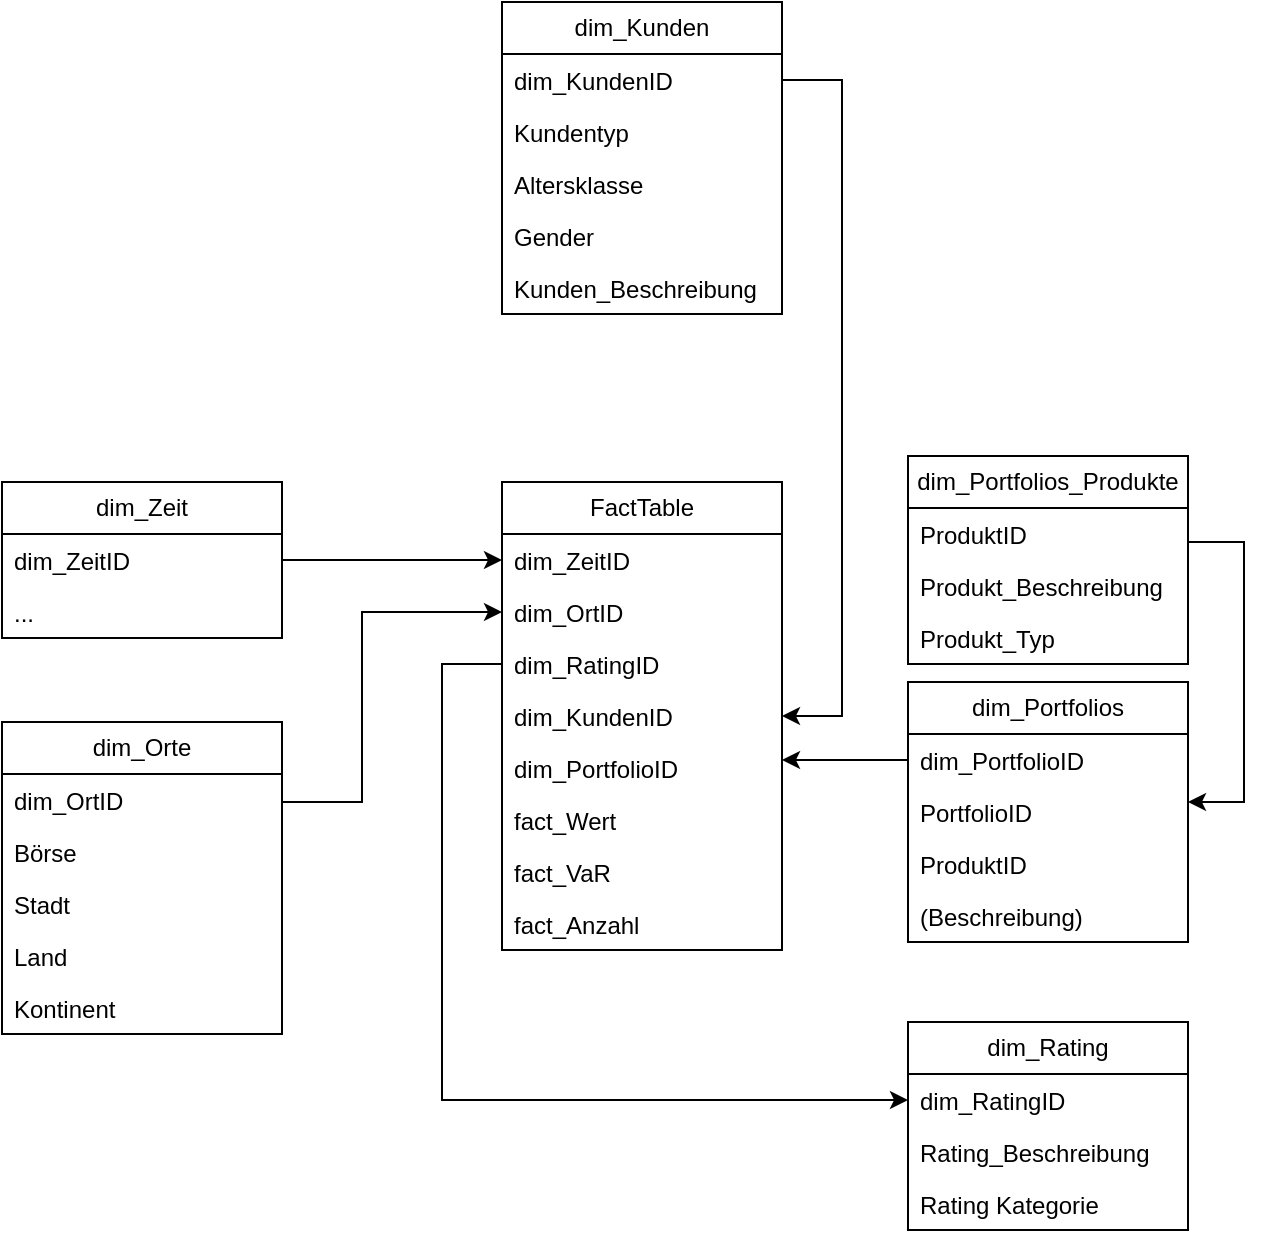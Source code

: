 <mxfile version="21.6.5" type="device" pages="4">
  <diagram name="DWH" id="TgvRGC-iaDvi_VL9FBYr">
    <mxGraphModel dx="1674" dy="836" grid="1" gridSize="10" guides="1" tooltips="1" connect="1" arrows="1" fold="1" page="1" pageScale="1" pageWidth="827" pageHeight="1169" math="0" shadow="0">
      <root>
        <mxCell id="0" />
        <mxCell id="1" parent="0" />
        <mxCell id="0-SGLPkBDQdCc86GNKLV-28" value="FactTable" style="swimlane;fontStyle=0;childLayout=stackLayout;horizontal=1;startSize=26;fillColor=none;horizontalStack=0;resizeParent=1;resizeParentMax=0;resizeLast=0;collapsible=1;marginBottom=0;whiteSpace=wrap;html=1;" parent="1" vertex="1">
          <mxGeometry x="301" y="370" width="140" height="234" as="geometry" />
        </mxCell>
        <mxCell id="0-SGLPkBDQdCc86GNKLV-29" value="dim_ZeitID" style="text;strokeColor=none;fillColor=none;align=left;verticalAlign=top;spacingLeft=4;spacingRight=4;overflow=hidden;rotatable=0;points=[[0,0.5],[1,0.5]];portConstraint=eastwest;whiteSpace=wrap;html=1;" parent="0-SGLPkBDQdCc86GNKLV-28" vertex="1">
          <mxGeometry y="26" width="140" height="26" as="geometry" />
        </mxCell>
        <mxCell id="0-SGLPkBDQdCc86GNKLV-30" value="dim_OrtID" style="text;strokeColor=none;fillColor=none;align=left;verticalAlign=top;spacingLeft=4;spacingRight=4;overflow=hidden;rotatable=0;points=[[0,0.5],[1,0.5]];portConstraint=eastwest;whiteSpace=wrap;html=1;" parent="0-SGLPkBDQdCc86GNKLV-28" vertex="1">
          <mxGeometry y="52" width="140" height="26" as="geometry" />
        </mxCell>
        <mxCell id="0-SGLPkBDQdCc86GNKLV-31" value="dim_RatingID" style="text;strokeColor=none;fillColor=none;align=left;verticalAlign=top;spacingLeft=4;spacingRight=4;overflow=hidden;rotatable=0;points=[[0,0.5],[1,0.5]];portConstraint=eastwest;whiteSpace=wrap;html=1;" parent="0-SGLPkBDQdCc86GNKLV-28" vertex="1">
          <mxGeometry y="78" width="140" height="26" as="geometry" />
        </mxCell>
        <mxCell id="0-SGLPkBDQdCc86GNKLV-32" value="dim_KundenID" style="text;strokeColor=none;fillColor=none;align=left;verticalAlign=top;spacingLeft=4;spacingRight=4;overflow=hidden;rotatable=0;points=[[0,0.5],[1,0.5]];portConstraint=eastwest;whiteSpace=wrap;html=1;" parent="0-SGLPkBDQdCc86GNKLV-28" vertex="1">
          <mxGeometry y="104" width="140" height="26" as="geometry" />
        </mxCell>
        <mxCell id="0-SGLPkBDQdCc86GNKLV-33" value="dim_PortfolioID" style="text;strokeColor=none;fillColor=none;align=left;verticalAlign=top;spacingLeft=4;spacingRight=4;overflow=hidden;rotatable=0;points=[[0,0.5],[1,0.5]];portConstraint=eastwest;whiteSpace=wrap;html=1;" parent="0-SGLPkBDQdCc86GNKLV-28" vertex="1">
          <mxGeometry y="130" width="140" height="26" as="geometry" />
        </mxCell>
        <mxCell id="0-SGLPkBDQdCc86GNKLV-34" value="fact_Wert" style="text;strokeColor=none;fillColor=none;align=left;verticalAlign=top;spacingLeft=4;spacingRight=4;overflow=hidden;rotatable=0;points=[[0,0.5],[1,0.5]];portConstraint=eastwest;whiteSpace=wrap;html=1;" parent="0-SGLPkBDQdCc86GNKLV-28" vertex="1">
          <mxGeometry y="156" width="140" height="26" as="geometry" />
        </mxCell>
        <mxCell id="0-SGLPkBDQdCc86GNKLV-35" value="fact_VaR" style="text;strokeColor=none;fillColor=none;align=left;verticalAlign=top;spacingLeft=4;spacingRight=4;overflow=hidden;rotatable=0;points=[[0,0.5],[1,0.5]];portConstraint=eastwest;whiteSpace=wrap;html=1;" parent="0-SGLPkBDQdCc86GNKLV-28" vertex="1">
          <mxGeometry y="182" width="140" height="26" as="geometry" />
        </mxCell>
        <mxCell id="m6c9_-9NlGTcerv--2ih-1" value="fact_Anzahl" style="text;strokeColor=none;fillColor=none;align=left;verticalAlign=top;spacingLeft=4;spacingRight=4;overflow=hidden;rotatable=0;points=[[0,0.5],[1,0.5]];portConstraint=eastwest;whiteSpace=wrap;html=1;" parent="0-SGLPkBDQdCc86GNKLV-28" vertex="1">
          <mxGeometry y="208" width="140" height="26" as="geometry" />
        </mxCell>
        <mxCell id="0-SGLPkBDQdCc86GNKLV-68" style="edgeStyle=orthogonalEdgeStyle;rounded=0;orthogonalLoop=1;jettySize=auto;html=1;" parent="1" source="0-SGLPkBDQdCc86GNKLV-36" target="0-SGLPkBDQdCc86GNKLV-29" edge="1">
          <mxGeometry relative="1" as="geometry" />
        </mxCell>
        <mxCell id="0-SGLPkBDQdCc86GNKLV-36" value="dim_Zeit" style="swimlane;fontStyle=0;childLayout=stackLayout;horizontal=1;startSize=26;fillColor=none;horizontalStack=0;resizeParent=1;resizeParentMax=0;resizeLast=0;collapsible=1;marginBottom=0;whiteSpace=wrap;html=1;" parent="1" vertex="1">
          <mxGeometry x="51" y="370" width="140" height="78" as="geometry" />
        </mxCell>
        <mxCell id="0-SGLPkBDQdCc86GNKLV-37" value="dim_ZeitID" style="text;strokeColor=none;fillColor=none;align=left;verticalAlign=top;spacingLeft=4;spacingRight=4;overflow=hidden;rotatable=0;points=[[0,0.5],[1,0.5]];portConstraint=eastwest;whiteSpace=wrap;html=1;" parent="0-SGLPkBDQdCc86GNKLV-36" vertex="1">
          <mxGeometry y="26" width="140" height="26" as="geometry" />
        </mxCell>
        <mxCell id="0-SGLPkBDQdCc86GNKLV-38" value="..." style="text;strokeColor=none;fillColor=none;align=left;verticalAlign=top;spacingLeft=4;spacingRight=4;overflow=hidden;rotatable=0;points=[[0,0.5],[1,0.5]];portConstraint=eastwest;whiteSpace=wrap;html=1;" parent="0-SGLPkBDQdCc86GNKLV-36" vertex="1">
          <mxGeometry y="52" width="140" height="26" as="geometry" />
        </mxCell>
        <mxCell id="0-SGLPkBDQdCc86GNKLV-40" value="dim_Rating" style="swimlane;fontStyle=0;childLayout=stackLayout;horizontal=1;startSize=26;fillColor=none;horizontalStack=0;resizeParent=1;resizeParentMax=0;resizeLast=0;collapsible=1;marginBottom=0;whiteSpace=wrap;html=1;" parent="1" vertex="1">
          <mxGeometry x="504" y="640" width="140" height="104" as="geometry" />
        </mxCell>
        <mxCell id="0-SGLPkBDQdCc86GNKLV-41" value="dim_RatingID" style="text;strokeColor=none;fillColor=none;align=left;verticalAlign=top;spacingLeft=4;spacingRight=4;overflow=hidden;rotatable=0;points=[[0,0.5],[1,0.5]];portConstraint=eastwest;whiteSpace=wrap;html=1;" parent="0-SGLPkBDQdCc86GNKLV-40" vertex="1">
          <mxGeometry y="26" width="140" height="26" as="geometry" />
        </mxCell>
        <mxCell id="0-SGLPkBDQdCc86GNKLV-42" value="Rating_Beschreibung" style="text;strokeColor=none;fillColor=none;align=left;verticalAlign=top;spacingLeft=4;spacingRight=4;overflow=hidden;rotatable=0;points=[[0,0.5],[1,0.5]];portConstraint=eastwest;whiteSpace=wrap;html=1;" parent="0-SGLPkBDQdCc86GNKLV-40" vertex="1">
          <mxGeometry y="52" width="140" height="26" as="geometry" />
        </mxCell>
        <mxCell id="0-SGLPkBDQdCc86GNKLV-43" value="Rating Kategorie" style="text;strokeColor=none;fillColor=none;align=left;verticalAlign=top;spacingLeft=4;spacingRight=4;overflow=hidden;rotatable=0;points=[[0,0.5],[1,0.5]];portConstraint=eastwest;whiteSpace=wrap;html=1;" parent="0-SGLPkBDQdCc86GNKLV-40" vertex="1">
          <mxGeometry y="78" width="140" height="26" as="geometry" />
        </mxCell>
        <mxCell id="0-SGLPkBDQdCc86GNKLV-69" style="edgeStyle=orthogonalEdgeStyle;rounded=0;orthogonalLoop=1;jettySize=auto;html=1;" parent="1" source="0-SGLPkBDQdCc86GNKLV-44" target="0-SGLPkBDQdCc86GNKLV-30" edge="1">
          <mxGeometry relative="1" as="geometry">
            <Array as="points">
              <mxPoint x="231" y="530" />
              <mxPoint x="231" y="435" />
            </Array>
          </mxGeometry>
        </mxCell>
        <mxCell id="0-SGLPkBDQdCc86GNKLV-44" value="dim_Orte" style="swimlane;fontStyle=0;childLayout=stackLayout;horizontal=1;startSize=26;fillColor=none;horizontalStack=0;resizeParent=1;resizeParentMax=0;resizeLast=0;collapsible=1;marginBottom=0;whiteSpace=wrap;html=1;" parent="1" vertex="1">
          <mxGeometry x="51" y="490" width="140" height="156" as="geometry" />
        </mxCell>
        <mxCell id="0-SGLPkBDQdCc86GNKLV-45" value="dim_OrtID" style="text;strokeColor=none;fillColor=none;align=left;verticalAlign=top;spacingLeft=4;spacingRight=4;overflow=hidden;rotatable=0;points=[[0,0.5],[1,0.5]];portConstraint=eastwest;whiteSpace=wrap;html=1;" parent="0-SGLPkBDQdCc86GNKLV-44" vertex="1">
          <mxGeometry y="26" width="140" height="26" as="geometry" />
        </mxCell>
        <mxCell id="0-SGLPkBDQdCc86GNKLV-49" value="Börse" style="text;strokeColor=none;fillColor=none;align=left;verticalAlign=top;spacingLeft=4;spacingRight=4;overflow=hidden;rotatable=0;points=[[0,0.5],[1,0.5]];portConstraint=eastwest;whiteSpace=wrap;html=1;" parent="0-SGLPkBDQdCc86GNKLV-44" vertex="1">
          <mxGeometry y="52" width="140" height="26" as="geometry" />
        </mxCell>
        <mxCell id="0-SGLPkBDQdCc86GNKLV-48" value="Stadt" style="text;strokeColor=none;fillColor=none;align=left;verticalAlign=top;spacingLeft=4;spacingRight=4;overflow=hidden;rotatable=0;points=[[0,0.5],[1,0.5]];portConstraint=eastwest;whiteSpace=wrap;html=1;" parent="0-SGLPkBDQdCc86GNKLV-44" vertex="1">
          <mxGeometry y="78" width="140" height="26" as="geometry" />
        </mxCell>
        <mxCell id="0-SGLPkBDQdCc86GNKLV-47" value="Land" style="text;strokeColor=none;fillColor=none;align=left;verticalAlign=top;spacingLeft=4;spacingRight=4;overflow=hidden;rotatable=0;points=[[0,0.5],[1,0.5]];portConstraint=eastwest;whiteSpace=wrap;html=1;" parent="0-SGLPkBDQdCc86GNKLV-44" vertex="1">
          <mxGeometry y="104" width="140" height="26" as="geometry" />
        </mxCell>
        <mxCell id="0-SGLPkBDQdCc86GNKLV-46" value="Kontinent" style="text;strokeColor=none;fillColor=none;align=left;verticalAlign=top;spacingLeft=4;spacingRight=4;overflow=hidden;rotatable=0;points=[[0,0.5],[1,0.5]];portConstraint=eastwest;whiteSpace=wrap;html=1;" parent="0-SGLPkBDQdCc86GNKLV-44" vertex="1">
          <mxGeometry y="130" width="140" height="26" as="geometry" />
        </mxCell>
        <mxCell id="0-SGLPkBDQdCc86GNKLV-50" value="dim_Kunden" style="swimlane;fontStyle=0;childLayout=stackLayout;horizontal=1;startSize=26;fillColor=none;horizontalStack=0;resizeParent=1;resizeParentMax=0;resizeLast=0;collapsible=1;marginBottom=0;whiteSpace=wrap;html=1;" parent="1" vertex="1">
          <mxGeometry x="301" y="130" width="140" height="156" as="geometry" />
        </mxCell>
        <mxCell id="0-SGLPkBDQdCc86GNKLV-51" value="dim_KundenID" style="text;strokeColor=none;fillColor=none;align=left;verticalAlign=top;spacingLeft=4;spacingRight=4;overflow=hidden;rotatable=0;points=[[0,0.5],[1,0.5]];portConstraint=eastwest;whiteSpace=wrap;html=1;" parent="0-SGLPkBDQdCc86GNKLV-50" vertex="1">
          <mxGeometry y="26" width="140" height="26" as="geometry" />
        </mxCell>
        <mxCell id="0-SGLPkBDQdCc86GNKLV-53" value="Kundentyp" style="text;strokeColor=none;fillColor=none;align=left;verticalAlign=top;spacingLeft=4;spacingRight=4;overflow=hidden;rotatable=0;points=[[0,0.5],[1,0.5]];portConstraint=eastwest;whiteSpace=wrap;html=1;" parent="0-SGLPkBDQdCc86GNKLV-50" vertex="1">
          <mxGeometry y="52" width="140" height="26" as="geometry" />
        </mxCell>
        <mxCell id="0-SGLPkBDQdCc86GNKLV-54" value="Altersklasse" style="text;strokeColor=none;fillColor=none;align=left;verticalAlign=top;spacingLeft=4;spacingRight=4;overflow=hidden;rotatable=0;points=[[0,0.5],[1,0.5]];portConstraint=eastwest;whiteSpace=wrap;html=1;" parent="0-SGLPkBDQdCc86GNKLV-50" vertex="1">
          <mxGeometry y="78" width="140" height="26" as="geometry" />
        </mxCell>
        <mxCell id="0-SGLPkBDQdCc86GNKLV-64" value="Gender" style="text;strokeColor=none;fillColor=none;align=left;verticalAlign=top;spacingLeft=4;spacingRight=4;overflow=hidden;rotatable=0;points=[[0,0.5],[1,0.5]];portConstraint=eastwest;whiteSpace=wrap;html=1;" parent="0-SGLPkBDQdCc86GNKLV-50" vertex="1">
          <mxGeometry y="104" width="140" height="26" as="geometry" />
        </mxCell>
        <mxCell id="0-SGLPkBDQdCc86GNKLV-65" value="Kunden_Beschreibung" style="text;strokeColor=none;fillColor=none;align=left;verticalAlign=top;spacingLeft=4;spacingRight=4;overflow=hidden;rotatable=0;points=[[0,0.5],[1,0.5]];portConstraint=eastwest;whiteSpace=wrap;html=1;" parent="0-SGLPkBDQdCc86GNKLV-50" vertex="1">
          <mxGeometry y="130" width="140" height="26" as="geometry" />
        </mxCell>
        <mxCell id="0-SGLPkBDQdCc86GNKLV-55" value="dim_Portfolios" style="swimlane;fontStyle=0;childLayout=stackLayout;horizontal=1;startSize=26;fillColor=none;horizontalStack=0;resizeParent=1;resizeParentMax=0;resizeLast=0;collapsible=1;marginBottom=0;whiteSpace=wrap;html=1;" parent="1" vertex="1">
          <mxGeometry x="504" y="470" width="140" height="130" as="geometry" />
        </mxCell>
        <mxCell id="0-SGLPkBDQdCc86GNKLV-56" value="dim_PortfolioID" style="text;strokeColor=none;fillColor=none;align=left;verticalAlign=top;spacingLeft=4;spacingRight=4;overflow=hidden;rotatable=0;points=[[0,0.5],[1,0.5]];portConstraint=eastwest;whiteSpace=wrap;html=1;" parent="0-SGLPkBDQdCc86GNKLV-55" vertex="1">
          <mxGeometry y="26" width="140" height="26" as="geometry" />
        </mxCell>
        <mxCell id="0-SGLPkBDQdCc86GNKLV-58" value="PortfolioID" style="text;strokeColor=none;fillColor=none;align=left;verticalAlign=top;spacingLeft=4;spacingRight=4;overflow=hidden;rotatable=0;points=[[0,0.5],[1,0.5]];portConstraint=eastwest;whiteSpace=wrap;html=1;" parent="0-SGLPkBDQdCc86GNKLV-55" vertex="1">
          <mxGeometry y="52" width="140" height="26" as="geometry" />
        </mxCell>
        <mxCell id="7XTUEA9us1yoqIK93FBG-1" value="ProduktID" style="text;strokeColor=none;fillColor=none;align=left;verticalAlign=top;spacingLeft=4;spacingRight=4;overflow=hidden;rotatable=0;points=[[0,0.5],[1,0.5]];portConstraint=eastwest;whiteSpace=wrap;html=1;" parent="0-SGLPkBDQdCc86GNKLV-55" vertex="1">
          <mxGeometry y="78" width="140" height="26" as="geometry" />
        </mxCell>
        <mxCell id="m6c9_-9NlGTcerv--2ih-3" value="(Beschreibung)" style="text;strokeColor=none;fillColor=none;align=left;verticalAlign=top;spacingLeft=4;spacingRight=4;overflow=hidden;rotatable=0;points=[[0,0.5],[1,0.5]];portConstraint=eastwest;whiteSpace=wrap;html=1;" parent="0-SGLPkBDQdCc86GNKLV-55" vertex="1">
          <mxGeometry y="104" width="140" height="26" as="geometry" />
        </mxCell>
        <mxCell id="0-SGLPkBDQdCc86GNKLV-66" style="edgeStyle=orthogonalEdgeStyle;rounded=0;orthogonalLoop=1;jettySize=auto;html=1;" parent="1" source="0-SGLPkBDQdCc86GNKLV-60" target="0-SGLPkBDQdCc86GNKLV-58" edge="1">
          <mxGeometry relative="1" as="geometry">
            <Array as="points">
              <mxPoint x="672" y="400" />
              <mxPoint x="672" y="530" />
            </Array>
          </mxGeometry>
        </mxCell>
        <mxCell id="0-SGLPkBDQdCc86GNKLV-60" value="dim_Portfolios_Produkte" style="swimlane;fontStyle=0;childLayout=stackLayout;horizontal=1;startSize=26;fillColor=none;horizontalStack=0;resizeParent=1;resizeParentMax=0;resizeLast=0;collapsible=1;marginBottom=0;whiteSpace=wrap;html=1;" parent="1" vertex="1">
          <mxGeometry x="504" y="357" width="140" height="104" as="geometry" />
        </mxCell>
        <mxCell id="0-SGLPkBDQdCc86GNKLV-61" value="ProduktID" style="text;strokeColor=none;fillColor=none;align=left;verticalAlign=top;spacingLeft=4;spacingRight=4;overflow=hidden;rotatable=0;points=[[0,0.5],[1,0.5]];portConstraint=eastwest;whiteSpace=wrap;html=1;" parent="0-SGLPkBDQdCc86GNKLV-60" vertex="1">
          <mxGeometry y="26" width="140" height="26" as="geometry" />
        </mxCell>
        <mxCell id="0-SGLPkBDQdCc86GNKLV-62" value="Produkt_Beschreibung" style="text;strokeColor=none;fillColor=none;align=left;verticalAlign=top;spacingLeft=4;spacingRight=4;overflow=hidden;rotatable=0;points=[[0,0.5],[1,0.5]];portConstraint=eastwest;whiteSpace=wrap;html=1;" parent="0-SGLPkBDQdCc86GNKLV-60" vertex="1">
          <mxGeometry y="52" width="140" height="26" as="geometry" />
        </mxCell>
        <mxCell id="0-SGLPkBDQdCc86GNKLV-63" value="Produkt_Typ" style="text;strokeColor=none;fillColor=none;align=left;verticalAlign=top;spacingLeft=4;spacingRight=4;overflow=hidden;rotatable=0;points=[[0,0.5],[1,0.5]];portConstraint=eastwest;whiteSpace=wrap;html=1;" parent="0-SGLPkBDQdCc86GNKLV-60" vertex="1">
          <mxGeometry y="78" width="140" height="26" as="geometry" />
        </mxCell>
        <mxCell id="0-SGLPkBDQdCc86GNKLV-67" style="edgeStyle=orthogonalEdgeStyle;rounded=0;orthogonalLoop=1;jettySize=auto;html=1;" parent="1" source="0-SGLPkBDQdCc86GNKLV-56" target="0-SGLPkBDQdCc86GNKLV-33" edge="1">
          <mxGeometry relative="1" as="geometry">
            <Array as="points">
              <mxPoint x="601" y="513" />
              <mxPoint x="601" y="513" />
            </Array>
          </mxGeometry>
        </mxCell>
        <mxCell id="0-SGLPkBDQdCc86GNKLV-71" style="edgeStyle=orthogonalEdgeStyle;rounded=0;orthogonalLoop=1;jettySize=auto;html=1;" parent="1" source="0-SGLPkBDQdCc86GNKLV-51" target="0-SGLPkBDQdCc86GNKLV-32" edge="1">
          <mxGeometry relative="1" as="geometry">
            <Array as="points">
              <mxPoint x="471" y="169" />
              <mxPoint x="471" y="487" />
            </Array>
          </mxGeometry>
        </mxCell>
        <mxCell id="m6c9_-9NlGTcerv--2ih-2" style="edgeStyle=orthogonalEdgeStyle;rounded=0;orthogonalLoop=1;jettySize=auto;html=1;" parent="1" source="0-SGLPkBDQdCc86GNKLV-31" target="0-SGLPkBDQdCc86GNKLV-41" edge="1">
          <mxGeometry relative="1" as="geometry">
            <Array as="points">
              <mxPoint x="271" y="461" />
              <mxPoint x="271" y="679" />
            </Array>
          </mxGeometry>
        </mxCell>
      </root>
    </mxGraphModel>
  </diagram>
  <diagram name="Copy of DWH" id="_l2FVIKEJXBmfG2Coqk1">
    <mxGraphModel dx="1674" dy="836" grid="1" gridSize="10" guides="1" tooltips="1" connect="1" arrows="1" fold="1" page="1" pageScale="1" pageWidth="827" pageHeight="1169" math="0" shadow="0">
      <root>
        <mxCell id="Gk2dRJa29alhPwjZfxFu-0" />
        <mxCell id="Gk2dRJa29alhPwjZfxFu-1" parent="Gk2dRJa29alhPwjZfxFu-0" />
        <mxCell id="Gk2dRJa29alhPwjZfxFu-2" value="FactTable" style="swimlane;fontStyle=0;childLayout=stackLayout;horizontal=1;startSize=26;fillColor=none;horizontalStack=0;resizeParent=1;resizeParentMax=0;resizeLast=0;collapsible=1;marginBottom=0;whiteSpace=wrap;html=1;" vertex="1" parent="Gk2dRJa29alhPwjZfxFu-1">
          <mxGeometry x="270" y="351" width="140" height="208" as="geometry" />
        </mxCell>
        <mxCell id="Gk2dRJa29alhPwjZfxFu-3" value="dim_ZeitID" style="text;strokeColor=none;fillColor=none;align=left;verticalAlign=top;spacingLeft=4;spacingRight=4;overflow=hidden;rotatable=0;points=[[0,0.5],[1,0.5]];portConstraint=eastwest;whiteSpace=wrap;html=1;" vertex="1" parent="Gk2dRJa29alhPwjZfxFu-2">
          <mxGeometry y="26" width="140" height="26" as="geometry" />
        </mxCell>
        <mxCell id="Gk2dRJa29alhPwjZfxFu-4" value="dim_OrtID" style="text;strokeColor=none;fillColor=none;align=left;verticalAlign=top;spacingLeft=4;spacingRight=4;overflow=hidden;rotatable=0;points=[[0,0.5],[1,0.5]];portConstraint=eastwest;whiteSpace=wrap;html=1;" vertex="1" parent="Gk2dRJa29alhPwjZfxFu-2">
          <mxGeometry y="52" width="140" height="26" as="geometry" />
        </mxCell>
        <mxCell id="Gk2dRJa29alhPwjZfxFu-6" value="dim_KundenID" style="text;strokeColor=none;fillColor=none;align=left;verticalAlign=top;spacingLeft=4;spacingRight=4;overflow=hidden;rotatable=0;points=[[0,0.5],[1,0.5]];portConstraint=eastwest;whiteSpace=wrap;html=1;" vertex="1" parent="Gk2dRJa29alhPwjZfxFu-2">
          <mxGeometry y="78" width="140" height="26" as="geometry" />
        </mxCell>
        <mxCell id="Gk2dRJa29alhPwjZfxFu-5" value="dim_RatingID" style="text;strokeColor=none;fillColor=none;align=left;verticalAlign=top;spacingLeft=4;spacingRight=4;overflow=hidden;rotatable=0;points=[[0,0.5],[1,0.5]];portConstraint=eastwest;whiteSpace=wrap;html=1;" vertex="1" parent="Gk2dRJa29alhPwjZfxFu-2">
          <mxGeometry y="104" width="140" height="26" as="geometry" />
        </mxCell>
        <mxCell id="Gk2dRJa29alhPwjZfxFu-7" value="dim_PortfolioID" style="text;strokeColor=none;fillColor=none;align=left;verticalAlign=top;spacingLeft=4;spacingRight=4;overflow=hidden;rotatable=0;points=[[0,0.5],[1,0.5]];portConstraint=eastwest;whiteSpace=wrap;html=1;" vertex="1" parent="Gk2dRJa29alhPwjZfxFu-2">
          <mxGeometry y="130" width="140" height="26" as="geometry" />
        </mxCell>
        <mxCell id="Gk2dRJa29alhPwjZfxFu-8" value="fact_Wert" style="text;strokeColor=none;fillColor=none;align=left;verticalAlign=top;spacingLeft=4;spacingRight=4;overflow=hidden;rotatable=0;points=[[0,0.5],[1,0.5]];portConstraint=eastwest;whiteSpace=wrap;html=1;" vertex="1" parent="Gk2dRJa29alhPwjZfxFu-2">
          <mxGeometry y="156" width="140" height="26" as="geometry" />
        </mxCell>
        <mxCell id="Gk2dRJa29alhPwjZfxFu-10" value="FactID" style="text;strokeColor=none;fillColor=none;align=left;verticalAlign=top;spacingLeft=4;spacingRight=4;overflow=hidden;rotatable=0;points=[[0,0.5],[1,0.5]];portConstraint=eastwest;whiteSpace=wrap;html=1;" vertex="1" parent="Gk2dRJa29alhPwjZfxFu-2">
          <mxGeometry y="182" width="140" height="26" as="geometry" />
        </mxCell>
        <mxCell id="Gk2dRJa29alhPwjZfxFu-12" value="dim_Zeit" style="swimlane;fontStyle=0;childLayout=stackLayout;horizontal=1;startSize=26;fillColor=none;horizontalStack=0;resizeParent=1;resizeParentMax=0;resizeLast=0;collapsible=1;marginBottom=0;whiteSpace=wrap;html=1;" vertex="1" parent="Gk2dRJa29alhPwjZfxFu-1">
          <mxGeometry x="480" y="350" width="140" height="78" as="geometry" />
        </mxCell>
        <mxCell id="Gk2dRJa29alhPwjZfxFu-13" value="dim_ZeitID" style="text;strokeColor=none;fillColor=none;align=left;verticalAlign=top;spacingLeft=4;spacingRight=4;overflow=hidden;rotatable=0;points=[[0,0.5],[1,0.5]];portConstraint=eastwest;whiteSpace=wrap;html=1;" vertex="1" parent="Gk2dRJa29alhPwjZfxFu-12">
          <mxGeometry y="26" width="140" height="26" as="geometry" />
        </mxCell>
        <mxCell id="Gk2dRJa29alhPwjZfxFu-14" value="..." style="text;strokeColor=none;fillColor=none;align=left;verticalAlign=top;spacingLeft=4;spacingRight=4;overflow=hidden;rotatable=0;points=[[0,0.5],[1,0.5]];portConstraint=eastwest;whiteSpace=wrap;html=1;" vertex="1" parent="Gk2dRJa29alhPwjZfxFu-12">
          <mxGeometry y="52" width="140" height="26" as="geometry" />
        </mxCell>
        <mxCell id="Gk2dRJa29alhPwjZfxFu-15" value="dim_Rating" style="swimlane;fontStyle=0;childLayout=stackLayout;horizontal=1;startSize=26;fillColor=none;horizontalStack=0;resizeParent=1;resizeParentMax=0;resizeLast=0;collapsible=1;marginBottom=0;whiteSpace=wrap;html=1;" vertex="1" parent="Gk2dRJa29alhPwjZfxFu-1">
          <mxGeometry x="270" y="570" width="140" height="104" as="geometry" />
        </mxCell>
        <mxCell id="Gk2dRJa29alhPwjZfxFu-16" value="dim_RatingID" style="text;strokeColor=none;fillColor=none;align=left;verticalAlign=top;spacingLeft=4;spacingRight=4;overflow=hidden;rotatable=0;points=[[0,0.5],[1,0.5]];portConstraint=eastwest;whiteSpace=wrap;html=1;" vertex="1" parent="Gk2dRJa29alhPwjZfxFu-15">
          <mxGeometry y="26" width="140" height="26" as="geometry" />
        </mxCell>
        <mxCell id="Gk2dRJa29alhPwjZfxFu-17" value="Rating_Beschreibung" style="text;strokeColor=none;fillColor=none;align=left;verticalAlign=top;spacingLeft=4;spacingRight=4;overflow=hidden;rotatable=0;points=[[0,0.5],[1,0.5]];portConstraint=eastwest;whiteSpace=wrap;html=1;" vertex="1" parent="Gk2dRJa29alhPwjZfxFu-15">
          <mxGeometry y="52" width="140" height="26" as="geometry" />
        </mxCell>
        <mxCell id="Gk2dRJa29alhPwjZfxFu-18" value="Rating Kategorie" style="text;strokeColor=none;fillColor=none;align=left;verticalAlign=top;spacingLeft=4;spacingRight=4;overflow=hidden;rotatable=0;points=[[0,0.5],[1,0.5]];portConstraint=eastwest;whiteSpace=wrap;html=1;" vertex="1" parent="Gk2dRJa29alhPwjZfxFu-15">
          <mxGeometry y="78" width="140" height="26" as="geometry" />
        </mxCell>
        <mxCell id="Gk2dRJa29alhPwjZfxFu-20" value="dim_Orte" style="swimlane;fontStyle=0;childLayout=stackLayout;horizontal=1;startSize=26;fillColor=none;horizontalStack=0;resizeParent=1;resizeParentMax=0;resizeLast=0;collapsible=1;marginBottom=0;whiteSpace=wrap;html=1;" vertex="1" parent="Gk2dRJa29alhPwjZfxFu-1">
          <mxGeometry x="60" y="350" width="140" height="156" as="geometry" />
        </mxCell>
        <mxCell id="Gk2dRJa29alhPwjZfxFu-21" value="dim_OrtID" style="text;strokeColor=none;fillColor=none;align=left;verticalAlign=top;spacingLeft=4;spacingRight=4;overflow=hidden;rotatable=0;points=[[0,0.5],[1,0.5]];portConstraint=eastwest;whiteSpace=wrap;html=1;" vertex="1" parent="Gk2dRJa29alhPwjZfxFu-20">
          <mxGeometry y="26" width="140" height="26" as="geometry" />
        </mxCell>
        <mxCell id="Gk2dRJa29alhPwjZfxFu-22" value="Börse" style="text;strokeColor=none;fillColor=none;align=left;verticalAlign=top;spacingLeft=4;spacingRight=4;overflow=hidden;rotatable=0;points=[[0,0.5],[1,0.5]];portConstraint=eastwest;whiteSpace=wrap;html=1;" vertex="1" parent="Gk2dRJa29alhPwjZfxFu-20">
          <mxGeometry y="52" width="140" height="26" as="geometry" />
        </mxCell>
        <mxCell id="Gk2dRJa29alhPwjZfxFu-23" value="Stadt" style="text;strokeColor=none;fillColor=none;align=left;verticalAlign=top;spacingLeft=4;spacingRight=4;overflow=hidden;rotatable=0;points=[[0,0.5],[1,0.5]];portConstraint=eastwest;whiteSpace=wrap;html=1;" vertex="1" parent="Gk2dRJa29alhPwjZfxFu-20">
          <mxGeometry y="78" width="140" height="26" as="geometry" />
        </mxCell>
        <mxCell id="Gk2dRJa29alhPwjZfxFu-24" value="Land" style="text;strokeColor=none;fillColor=none;align=left;verticalAlign=top;spacingLeft=4;spacingRight=4;overflow=hidden;rotatable=0;points=[[0,0.5],[1,0.5]];portConstraint=eastwest;whiteSpace=wrap;html=1;" vertex="1" parent="Gk2dRJa29alhPwjZfxFu-20">
          <mxGeometry y="104" width="140" height="26" as="geometry" />
        </mxCell>
        <mxCell id="Gk2dRJa29alhPwjZfxFu-25" value="Kontinent" style="text;strokeColor=none;fillColor=none;align=left;verticalAlign=top;spacingLeft=4;spacingRight=4;overflow=hidden;rotatable=0;points=[[0,0.5],[1,0.5]];portConstraint=eastwest;whiteSpace=wrap;html=1;" vertex="1" parent="Gk2dRJa29alhPwjZfxFu-20">
          <mxGeometry y="130" width="140" height="26" as="geometry" />
        </mxCell>
        <mxCell id="Gk2dRJa29alhPwjZfxFu-26" value="dim_Kunden" style="swimlane;fontStyle=0;childLayout=stackLayout;horizontal=1;startSize=26;fillColor=none;horizontalStack=0;resizeParent=1;resizeParentMax=0;resizeLast=0;collapsible=1;marginBottom=0;whiteSpace=wrap;html=1;" vertex="1" parent="Gk2dRJa29alhPwjZfxFu-1">
          <mxGeometry x="60" y="558" width="140" height="156" as="geometry" />
        </mxCell>
        <mxCell id="Gk2dRJa29alhPwjZfxFu-27" value="dim_KundenID" style="text;strokeColor=none;fillColor=none;align=left;verticalAlign=top;spacingLeft=4;spacingRight=4;overflow=hidden;rotatable=0;points=[[0,0.5],[1,0.5]];portConstraint=eastwest;whiteSpace=wrap;html=1;" vertex="1" parent="Gk2dRJa29alhPwjZfxFu-26">
          <mxGeometry y="26" width="140" height="26" as="geometry" />
        </mxCell>
        <mxCell id="Gk2dRJa29alhPwjZfxFu-28" value="Kundentyp" style="text;strokeColor=none;fillColor=none;align=left;verticalAlign=top;spacingLeft=4;spacingRight=4;overflow=hidden;rotatable=0;points=[[0,0.5],[1,0.5]];portConstraint=eastwest;whiteSpace=wrap;html=1;" vertex="1" parent="Gk2dRJa29alhPwjZfxFu-26">
          <mxGeometry y="52" width="140" height="26" as="geometry" />
        </mxCell>
        <mxCell id="Gk2dRJa29alhPwjZfxFu-29" value="Altersklasse" style="text;strokeColor=none;fillColor=none;align=left;verticalAlign=top;spacingLeft=4;spacingRight=4;overflow=hidden;rotatable=0;points=[[0,0.5],[1,0.5]];portConstraint=eastwest;whiteSpace=wrap;html=1;" vertex="1" parent="Gk2dRJa29alhPwjZfxFu-26">
          <mxGeometry y="78" width="140" height="26" as="geometry" />
        </mxCell>
        <mxCell id="Gk2dRJa29alhPwjZfxFu-30" value="Gender" style="text;strokeColor=none;fillColor=none;align=left;verticalAlign=top;spacingLeft=4;spacingRight=4;overflow=hidden;rotatable=0;points=[[0,0.5],[1,0.5]];portConstraint=eastwest;whiteSpace=wrap;html=1;" vertex="1" parent="Gk2dRJa29alhPwjZfxFu-26">
          <mxGeometry y="104" width="140" height="26" as="geometry" />
        </mxCell>
        <mxCell id="Gk2dRJa29alhPwjZfxFu-31" value="Kunden_Beschreibung" style="text;strokeColor=none;fillColor=none;align=left;verticalAlign=top;spacingLeft=4;spacingRight=4;overflow=hidden;rotatable=0;points=[[0,0.5],[1,0.5]];portConstraint=eastwest;whiteSpace=wrap;html=1;" vertex="1" parent="Gk2dRJa29alhPwjZfxFu-26">
          <mxGeometry y="130" width="140" height="26" as="geometry" />
        </mxCell>
        <mxCell id="Gk2dRJa29alhPwjZfxFu-32" value="dim_Portfolios" style="swimlane;fontStyle=0;childLayout=stackLayout;horizontal=1;startSize=26;fillColor=none;horizontalStack=0;resizeParent=1;resizeParentMax=0;resizeLast=0;collapsible=1;marginBottom=0;whiteSpace=wrap;html=1;" vertex="1" parent="Gk2dRJa29alhPwjZfxFu-1">
          <mxGeometry x="480" y="454.5" width="140" height="130" as="geometry" />
        </mxCell>
        <mxCell id="Gk2dRJa29alhPwjZfxFu-33" value="dim_PortfolioID" style="text;strokeColor=none;fillColor=none;align=left;verticalAlign=top;spacingLeft=4;spacingRight=4;overflow=hidden;rotatable=0;points=[[0,0.5],[1,0.5]];portConstraint=eastwest;whiteSpace=wrap;html=1;" vertex="1" parent="Gk2dRJa29alhPwjZfxFu-32">
          <mxGeometry y="26" width="140" height="26" as="geometry" />
        </mxCell>
        <mxCell id="Gk2dRJa29alhPwjZfxFu-34" value="PortfolioID" style="text;strokeColor=none;fillColor=none;align=left;verticalAlign=top;spacingLeft=4;spacingRight=4;overflow=hidden;rotatable=0;points=[[0,0.5],[1,0.5]];portConstraint=eastwest;whiteSpace=wrap;html=1;" vertex="1" parent="Gk2dRJa29alhPwjZfxFu-32">
          <mxGeometry y="52" width="140" height="26" as="geometry" />
        </mxCell>
        <mxCell id="Gk2dRJa29alhPwjZfxFu-35" value="ProduktID" style="text;strokeColor=none;fillColor=none;align=left;verticalAlign=top;spacingLeft=4;spacingRight=4;overflow=hidden;rotatable=0;points=[[0,0.5],[1,0.5]];portConstraint=eastwest;whiteSpace=wrap;html=1;" vertex="1" parent="Gk2dRJa29alhPwjZfxFu-32">
          <mxGeometry y="78" width="140" height="26" as="geometry" />
        </mxCell>
        <mxCell id="Gk2dRJa29alhPwjZfxFu-36" value="(Beschreibung)" style="text;strokeColor=none;fillColor=none;align=left;verticalAlign=top;spacingLeft=4;spacingRight=4;overflow=hidden;rotatable=0;points=[[0,0.5],[1,0.5]];portConstraint=eastwest;whiteSpace=wrap;html=1;" vertex="1" parent="Gk2dRJa29alhPwjZfxFu-32">
          <mxGeometry y="104" width="140" height="26" as="geometry" />
        </mxCell>
        <mxCell id="Gk2dRJa29alhPwjZfxFu-38" value="dim_Portfolios_Produkte" style="swimlane;fontStyle=0;childLayout=stackLayout;horizontal=1;startSize=26;fillColor=none;horizontalStack=0;resizeParent=1;resizeParentMax=0;resizeLast=0;collapsible=1;marginBottom=0;whiteSpace=wrap;html=1;" vertex="1" parent="Gk2dRJa29alhPwjZfxFu-1">
          <mxGeometry x="480" y="610" width="140" height="104" as="geometry" />
        </mxCell>
        <mxCell id="Gk2dRJa29alhPwjZfxFu-39" value="ProduktID" style="text;strokeColor=none;fillColor=none;align=left;verticalAlign=top;spacingLeft=4;spacingRight=4;overflow=hidden;rotatable=0;points=[[0,0.5],[1,0.5]];portConstraint=eastwest;whiteSpace=wrap;html=1;" vertex="1" parent="Gk2dRJa29alhPwjZfxFu-38">
          <mxGeometry y="26" width="140" height="26" as="geometry" />
        </mxCell>
        <mxCell id="Gk2dRJa29alhPwjZfxFu-40" value="Produkt_Beschreibung" style="text;strokeColor=none;fillColor=none;align=left;verticalAlign=top;spacingLeft=4;spacingRight=4;overflow=hidden;rotatable=0;points=[[0,0.5],[1,0.5]];portConstraint=eastwest;whiteSpace=wrap;html=1;" vertex="1" parent="Gk2dRJa29alhPwjZfxFu-38">
          <mxGeometry y="52" width="140" height="26" as="geometry" />
        </mxCell>
        <mxCell id="Gk2dRJa29alhPwjZfxFu-41" value="Produkt_Typ" style="text;strokeColor=none;fillColor=none;align=left;verticalAlign=top;spacingLeft=4;spacingRight=4;overflow=hidden;rotatable=0;points=[[0,0.5],[1,0.5]];portConstraint=eastwest;whiteSpace=wrap;html=1;" vertex="1" parent="Gk2dRJa29alhPwjZfxFu-38">
          <mxGeometry y="78" width="140" height="26" as="geometry" />
        </mxCell>
        <mxCell id="XSUDtk720ie74JUZhlSt-2" style="edgeStyle=orthogonalEdgeStyle;rounded=0;orthogonalLoop=1;jettySize=auto;html=1;" edge="1" parent="Gk2dRJa29alhPwjZfxFu-1" source="Gk2dRJa29alhPwjZfxFu-33" target="Gk2dRJa29alhPwjZfxFu-7">
          <mxGeometry relative="1" as="geometry" />
        </mxCell>
        <mxCell id="XSUDtk720ie74JUZhlSt-3" style="edgeStyle=orthogonalEdgeStyle;rounded=0;orthogonalLoop=1;jettySize=auto;html=1;" edge="1" parent="Gk2dRJa29alhPwjZfxFu-1" source="Gk2dRJa29alhPwjZfxFu-13" target="Gk2dRJa29alhPwjZfxFu-3">
          <mxGeometry relative="1" as="geometry">
            <Array as="points">
              <mxPoint x="470" y="390" />
              <mxPoint x="470" y="390" />
            </Array>
          </mxGeometry>
        </mxCell>
        <mxCell id="XSUDtk720ie74JUZhlSt-4" style="edgeStyle=orthogonalEdgeStyle;rounded=0;orthogonalLoop=1;jettySize=auto;html=1;" edge="1" parent="Gk2dRJa29alhPwjZfxFu-1" source="Gk2dRJa29alhPwjZfxFu-39" target="Gk2dRJa29alhPwjZfxFu-35">
          <mxGeometry relative="1" as="geometry">
            <Array as="points">
              <mxPoint x="650" y="649" />
              <mxPoint x="650" y="546" />
            </Array>
          </mxGeometry>
        </mxCell>
        <mxCell id="XSUDtk720ie74JUZhlSt-5" style="edgeStyle=orthogonalEdgeStyle;rounded=0;orthogonalLoop=1;jettySize=auto;html=1;" edge="1" parent="Gk2dRJa29alhPwjZfxFu-1" source="Gk2dRJa29alhPwjZfxFu-16" target="Gk2dRJa29alhPwjZfxFu-5">
          <mxGeometry relative="1" as="geometry">
            <Array as="points">
              <mxPoint x="250" y="610" />
              <mxPoint x="250" y="468" />
            </Array>
          </mxGeometry>
        </mxCell>
        <mxCell id="XSUDtk720ie74JUZhlSt-6" style="edgeStyle=orthogonalEdgeStyle;rounded=0;orthogonalLoop=1;jettySize=auto;html=1;" edge="1" parent="Gk2dRJa29alhPwjZfxFu-1" source="Gk2dRJa29alhPwjZfxFu-21" target="Gk2dRJa29alhPwjZfxFu-4">
          <mxGeometry relative="1" as="geometry" />
        </mxCell>
        <mxCell id="XSUDtk720ie74JUZhlSt-7" style="edgeStyle=orthogonalEdgeStyle;rounded=0;orthogonalLoop=1;jettySize=auto;html=1;" edge="1" parent="Gk2dRJa29alhPwjZfxFu-1" source="Gk2dRJa29alhPwjZfxFu-27" target="Gk2dRJa29alhPwjZfxFu-6">
          <mxGeometry relative="1" as="geometry" />
        </mxCell>
        <mxCell id="XSUDtk720ie74JUZhlSt-9" value="Fact_KPIs" style="swimlane;fontStyle=0;childLayout=stackLayout;horizontal=1;startSize=26;fillColor=none;horizontalStack=0;resizeParent=1;resizeParentMax=0;resizeLast=0;collapsible=1;marginBottom=0;whiteSpace=wrap;html=1;" vertex="1" parent="Gk2dRJa29alhPwjZfxFu-1">
          <mxGeometry x="270" y="690" width="140" height="78" as="geometry" />
        </mxCell>
        <mxCell id="XSUDtk720ie74JUZhlSt-10" value="FactID" style="text;strokeColor=none;fillColor=none;align=left;verticalAlign=top;spacingLeft=4;spacingRight=4;overflow=hidden;rotatable=0;points=[[0,0.5],[1,0.5]];portConstraint=eastwest;whiteSpace=wrap;html=1;" vertex="1" parent="XSUDtk720ie74JUZhlSt-9">
          <mxGeometry y="26" width="140" height="26" as="geometry" />
        </mxCell>
        <mxCell id="XSUDtk720ie74JUZhlSt-11" value="Fact_Beschreibung" style="text;strokeColor=none;fillColor=none;align=left;verticalAlign=top;spacingLeft=4;spacingRight=4;overflow=hidden;rotatable=0;points=[[0,0.5],[1,0.5]];portConstraint=eastwest;whiteSpace=wrap;html=1;" vertex="1" parent="XSUDtk720ie74JUZhlSt-9">
          <mxGeometry y="52" width="140" height="26" as="geometry" />
        </mxCell>
        <mxCell id="XSUDtk720ie74JUZhlSt-13" style="edgeStyle=orthogonalEdgeStyle;rounded=0;orthogonalLoop=1;jettySize=auto;html=1;" edge="1" parent="Gk2dRJa29alhPwjZfxFu-1" source="XSUDtk720ie74JUZhlSt-10" target="Gk2dRJa29alhPwjZfxFu-10">
          <mxGeometry relative="1" as="geometry">
            <Array as="points">
              <mxPoint x="430" y="729" />
              <mxPoint x="430" y="546" />
            </Array>
          </mxGeometry>
        </mxCell>
      </root>
    </mxGraphModel>
  </diagram>
  <diagram id="mn-1HplK8MK3-0T8IlSz" name="Datenbank">
    <mxGraphModel dx="1674" dy="836" grid="1" gridSize="10" guides="1" tooltips="1" connect="1" arrows="1" fold="1" page="1" pageScale="1" pageWidth="827" pageHeight="1169" math="0" shadow="0">
      <root>
        <mxCell id="0" />
        <mxCell id="1" parent="0" />
        <mxCell id="i-VmXVs4uqGl_TCSGyHN-1" value="Kunden" style="swimlane;fontStyle=0;childLayout=stackLayout;horizontal=1;startSize=26;fillColor=none;horizontalStack=0;resizeParent=1;resizeParentMax=0;resizeLast=0;collapsible=1;marginBottom=0;whiteSpace=wrap;html=1;" parent="1" vertex="1">
          <mxGeometry x="250" y="200" width="140" height="156" as="geometry" />
        </mxCell>
        <mxCell id="i-VmXVs4uqGl_TCSGyHN-2" value="KundenID" style="text;strokeColor=none;fillColor=none;align=left;verticalAlign=top;spacingLeft=4;spacingRight=4;overflow=hidden;rotatable=0;points=[[0,0.5],[1,0.5]];portConstraint=eastwest;whiteSpace=wrap;html=1;fontStyle=1" parent="i-VmXVs4uqGl_TCSGyHN-1" vertex="1">
          <mxGeometry y="26" width="140" height="26" as="geometry" />
        </mxCell>
        <mxCell id="i-VmXVs4uqGl_TCSGyHN-3" value="KundentypID" style="text;strokeColor=none;fillColor=none;align=left;verticalAlign=top;spacingLeft=4;spacingRight=4;overflow=hidden;rotatable=0;points=[[0,0.5],[1,0.5]];portConstraint=eastwest;whiteSpace=wrap;html=1;" parent="i-VmXVs4uqGl_TCSGyHN-1" vertex="1">
          <mxGeometry y="52" width="140" height="26" as="geometry" />
        </mxCell>
        <mxCell id="i-VmXVs4uqGl_TCSGyHN-4" value="AltersklasseID" style="text;strokeColor=none;fillColor=none;align=left;verticalAlign=top;spacingLeft=4;spacingRight=4;overflow=hidden;rotatable=0;points=[[0,0.5],[1,0.5]];portConstraint=eastwest;whiteSpace=wrap;html=1;" parent="i-VmXVs4uqGl_TCSGyHN-1" vertex="1">
          <mxGeometry y="78" width="140" height="26" as="geometry" />
        </mxCell>
        <mxCell id="i-VmXVs4uqGl_TCSGyHN-5" value="GenderID" style="text;strokeColor=none;fillColor=none;align=left;verticalAlign=top;spacingLeft=4;spacingRight=4;overflow=hidden;rotatable=0;points=[[0,0.5],[1,0.5]];portConstraint=eastwest;whiteSpace=wrap;html=1;" parent="i-VmXVs4uqGl_TCSGyHN-1" vertex="1">
          <mxGeometry y="104" width="140" height="26" as="geometry" />
        </mxCell>
        <mxCell id="i-VmXVs4uqGl_TCSGyHN-6" value="Kunden_Beschreibung" style="text;strokeColor=none;fillColor=none;align=left;verticalAlign=top;spacingLeft=4;spacingRight=4;overflow=hidden;rotatable=0;points=[[0,0.5],[1,0.5]];portConstraint=eastwest;whiteSpace=wrap;html=1;" parent="i-VmXVs4uqGl_TCSGyHN-1" vertex="1">
          <mxGeometry y="130" width="140" height="26" as="geometry" />
        </mxCell>
        <mxCell id="i-VmXVs4uqGl_TCSGyHN-7" value="KundenTyp" style="swimlane;fontStyle=0;childLayout=stackLayout;horizontal=1;startSize=26;fillColor=none;horizontalStack=0;resizeParent=1;resizeParentMax=0;resizeLast=0;collapsible=1;marginBottom=0;whiteSpace=wrap;html=1;" parent="1" vertex="1">
          <mxGeometry x="440" y="90" width="140" height="78" as="geometry" />
        </mxCell>
        <mxCell id="i-VmXVs4uqGl_TCSGyHN-8" value="KundenTypID" style="text;strokeColor=none;fillColor=none;align=left;verticalAlign=top;spacingLeft=4;spacingRight=4;overflow=hidden;rotatable=0;points=[[0,0.5],[1,0.5]];portConstraint=eastwest;whiteSpace=wrap;html=1;fontStyle=1" parent="i-VmXVs4uqGl_TCSGyHN-7" vertex="1">
          <mxGeometry y="26" width="140" height="26" as="geometry" />
        </mxCell>
        <mxCell id="i-VmXVs4uqGl_TCSGyHN-10" value="Beschreibung" style="text;strokeColor=none;fillColor=none;align=left;verticalAlign=top;spacingLeft=4;spacingRight=4;overflow=hidden;rotatable=0;points=[[0,0.5],[1,0.5]];portConstraint=eastwest;whiteSpace=wrap;html=1;" parent="i-VmXVs4uqGl_TCSGyHN-7" vertex="1">
          <mxGeometry y="52" width="140" height="26" as="geometry" />
        </mxCell>
        <mxCell id="i-VmXVs4uqGl_TCSGyHN-11" value="Altersklasse" style="swimlane;fontStyle=0;childLayout=stackLayout;horizontal=1;startSize=26;fillColor=none;horizontalStack=0;resizeParent=1;resizeParentMax=0;resizeLast=0;collapsible=1;marginBottom=0;whiteSpace=wrap;html=1;" parent="1" vertex="1">
          <mxGeometry x="470" y="210" width="140" height="104" as="geometry" />
        </mxCell>
        <mxCell id="i-VmXVs4uqGl_TCSGyHN-12" value="AltersklasseID" style="text;strokeColor=none;fillColor=none;align=left;verticalAlign=top;spacingLeft=4;spacingRight=4;overflow=hidden;rotatable=0;points=[[0,0.5],[1,0.5]];portConstraint=eastwest;whiteSpace=wrap;html=1;fontStyle=1" parent="i-VmXVs4uqGl_TCSGyHN-11" vertex="1">
          <mxGeometry y="26" width="140" height="26" as="geometry" />
        </mxCell>
        <mxCell id="i-VmXVs4uqGl_TCSGyHN-13" value="Altersklasse" style="text;strokeColor=none;fillColor=none;align=left;verticalAlign=top;spacingLeft=4;spacingRight=4;overflow=hidden;rotatable=0;points=[[0,0.5],[1,0.5]];portConstraint=eastwest;whiteSpace=wrap;html=1;" parent="i-VmXVs4uqGl_TCSGyHN-11" vertex="1">
          <mxGeometry y="52" width="140" height="26" as="geometry" />
        </mxCell>
        <mxCell id="i-VmXVs4uqGl_TCSGyHN-14" value="Beschreibung" style="text;strokeColor=none;fillColor=none;align=left;verticalAlign=top;spacingLeft=4;spacingRight=4;overflow=hidden;rotatable=0;points=[[0,0.5],[1,0.5]];portConstraint=eastwest;whiteSpace=wrap;html=1;" parent="i-VmXVs4uqGl_TCSGyHN-11" vertex="1">
          <mxGeometry y="78" width="140" height="26" as="geometry" />
        </mxCell>
        <mxCell id="FasBQRhOUn9UpocNo0f2-3" value="n:1" style="edgeStyle=orthogonalEdgeStyle;rounded=0;orthogonalLoop=1;jettySize=auto;html=1;entryX=1;entryY=0.5;entryDx=0;entryDy=0;" parent="1" source="i-VmXVs4uqGl_TCSGyHN-15" target="i-VmXVs4uqGl_TCSGyHN-5" edge="1">
          <mxGeometry relative="1" as="geometry">
            <Array as="points">
              <mxPoint x="430" y="380" />
              <mxPoint x="430" y="317" />
            </Array>
          </mxGeometry>
        </mxCell>
        <mxCell id="i-VmXVs4uqGl_TCSGyHN-15" value="Gender" style="swimlane;fontStyle=0;childLayout=stackLayout;horizontal=1;startSize=26;fillColor=none;horizontalStack=0;resizeParent=1;resizeParentMax=0;resizeLast=0;collapsible=1;marginBottom=0;whiteSpace=wrap;html=1;" parent="1" vertex="1">
          <mxGeometry x="450" y="340" width="140" height="78" as="geometry" />
        </mxCell>
        <mxCell id="i-VmXVs4uqGl_TCSGyHN-16" value="GenderID" style="text;strokeColor=none;fillColor=none;align=left;verticalAlign=top;spacingLeft=4;spacingRight=4;overflow=hidden;rotatable=0;points=[[0,0.5],[1,0.5]];portConstraint=eastwest;whiteSpace=wrap;html=1;fontStyle=1" parent="i-VmXVs4uqGl_TCSGyHN-15" vertex="1">
          <mxGeometry y="26" width="140" height="26" as="geometry" />
        </mxCell>
        <mxCell id="i-VmXVs4uqGl_TCSGyHN-17" value="Gender" style="text;strokeColor=none;fillColor=none;align=left;verticalAlign=top;spacingLeft=4;spacingRight=4;overflow=hidden;rotatable=0;points=[[0,0.5],[1,0.5]];portConstraint=eastwest;whiteSpace=wrap;html=1;" parent="i-VmXVs4uqGl_TCSGyHN-15" vertex="1">
          <mxGeometry y="52" width="140" height="26" as="geometry" />
        </mxCell>
        <mxCell id="FasBQRhOUn9UpocNo0f2-1" value="n:1" style="edgeStyle=orthogonalEdgeStyle;rounded=0;orthogonalLoop=1;jettySize=auto;html=1;" parent="1" source="i-VmXVs4uqGl_TCSGyHN-8" target="i-VmXVs4uqGl_TCSGyHN-3" edge="1">
          <mxGeometry relative="1" as="geometry" />
        </mxCell>
        <mxCell id="FasBQRhOUn9UpocNo0f2-2" value="n:1" style="edgeStyle=orthogonalEdgeStyle;rounded=0;orthogonalLoop=1;jettySize=auto;html=1;" parent="1" source="i-VmXVs4uqGl_TCSGyHN-12" target="i-VmXVs4uqGl_TCSGyHN-4" edge="1">
          <mxGeometry relative="1" as="geometry" />
        </mxCell>
        <mxCell id="FasBQRhOUn9UpocNo0f2-4" value="KundenPortfolio" style="swimlane;fontStyle=0;childLayout=stackLayout;horizontal=1;startSize=26;fillColor=none;horizontalStack=0;resizeParent=1;resizeParentMax=0;resizeLast=0;collapsible=1;marginBottom=0;whiteSpace=wrap;html=1;" parent="1" vertex="1">
          <mxGeometry x="50" y="200" width="140" height="78" as="geometry" />
        </mxCell>
        <mxCell id="FasBQRhOUn9UpocNo0f2-5" value="KundenID" style="text;strokeColor=none;fillColor=none;align=left;verticalAlign=top;spacingLeft=4;spacingRight=4;overflow=hidden;rotatable=0;points=[[0,0.5],[1,0.5]];portConstraint=eastwest;whiteSpace=wrap;html=1;fontStyle=1" parent="FasBQRhOUn9UpocNo0f2-4" vertex="1">
          <mxGeometry y="26" width="140" height="26" as="geometry" />
        </mxCell>
        <mxCell id="FasBQRhOUn9UpocNo0f2-6" value="PortfolioID" style="text;strokeColor=none;fillColor=none;align=left;verticalAlign=top;spacingLeft=4;spacingRight=4;overflow=hidden;rotatable=0;points=[[0,0.5],[1,0.5]];portConstraint=eastwest;whiteSpace=wrap;html=1;fontStyle=1" parent="FasBQRhOUn9UpocNo0f2-4" vertex="1">
          <mxGeometry y="52" width="140" height="26" as="geometry" />
        </mxCell>
        <mxCell id="FasBQRhOUn9UpocNo0f2-8" value="n:1" style="edgeStyle=orthogonalEdgeStyle;rounded=0;orthogonalLoop=1;jettySize=auto;html=1;" parent="1" source="i-VmXVs4uqGl_TCSGyHN-2" target="FasBQRhOUn9UpocNo0f2-5" edge="1">
          <mxGeometry relative="1" as="geometry">
            <Array as="points">
              <mxPoint x="220" y="239" />
              <mxPoint x="220" y="240" />
            </Array>
          </mxGeometry>
        </mxCell>
        <mxCell id="FasBQRhOUn9UpocNo0f2-9" value="Transaktionen" style="swimlane;fontStyle=0;childLayout=stackLayout;horizontal=1;startSize=26;fillColor=none;horizontalStack=0;resizeParent=1;resizeParentMax=0;resizeLast=0;collapsible=1;marginBottom=0;whiteSpace=wrap;html=1;" parent="1" vertex="1">
          <mxGeometry x="50" y="390" width="140" height="208" as="geometry" />
        </mxCell>
        <mxCell id="grXV1tgq6vAo9TkgnT_i-17" value="TransaktionsID" style="text;strokeColor=none;fillColor=none;align=left;verticalAlign=top;spacingLeft=4;spacingRight=4;overflow=hidden;rotatable=0;points=[[0,0.5],[1,0.5]];portConstraint=eastwest;whiteSpace=wrap;html=1;fontStyle=1" parent="FasBQRhOUn9UpocNo0f2-9" vertex="1">
          <mxGeometry y="26" width="140" height="26" as="geometry" />
        </mxCell>
        <mxCell id="FasBQRhOUn9UpocNo0f2-10" value="PortfolioID" style="text;strokeColor=none;fillColor=none;align=left;verticalAlign=top;spacingLeft=4;spacingRight=4;overflow=hidden;rotatable=0;points=[[0,0.5],[1,0.5]];portConstraint=eastwest;whiteSpace=wrap;html=1;fontStyle=0" parent="FasBQRhOUn9UpocNo0f2-9" vertex="1">
          <mxGeometry y="52" width="140" height="26" as="geometry" />
        </mxCell>
        <mxCell id="FasBQRhOUn9UpocNo0f2-11" value="ProduktID" style="text;strokeColor=none;fillColor=none;align=left;verticalAlign=top;spacingLeft=4;spacingRight=4;overflow=hidden;rotatable=0;points=[[0,0.5],[1,0.5]];portConstraint=eastwest;whiteSpace=wrap;html=1;fontStyle=0" parent="FasBQRhOUn9UpocNo0f2-9" vertex="1">
          <mxGeometry y="78" width="140" height="26" as="geometry" />
        </mxCell>
        <mxCell id="FasBQRhOUn9UpocNo0f2-12" value="Zeitstempel" style="text;strokeColor=none;fillColor=none;align=left;verticalAlign=top;spacingLeft=4;spacingRight=4;overflow=hidden;rotatable=0;points=[[0,0.5],[1,0.5]];portConstraint=eastwest;whiteSpace=wrap;html=1;fontStyle=0" parent="FasBQRhOUn9UpocNo0f2-9" vertex="1">
          <mxGeometry y="104" width="140" height="26" as="geometry" />
        </mxCell>
        <mxCell id="grXV1tgq6vAo9TkgnT_i-8" value="Preis" style="text;strokeColor=none;fillColor=none;align=left;verticalAlign=top;spacingLeft=4;spacingRight=4;overflow=hidden;rotatable=0;points=[[0,0.5],[1,0.5]];portConstraint=eastwest;whiteSpace=wrap;html=1;" parent="FasBQRhOUn9UpocNo0f2-9" vertex="1">
          <mxGeometry y="130" width="140" height="26" as="geometry" />
        </mxCell>
        <mxCell id="grXV1tgq6vAo9TkgnT_i-9" value="Anzahl" style="text;strokeColor=none;fillColor=none;align=left;verticalAlign=top;spacingLeft=4;spacingRight=4;overflow=hidden;rotatable=0;points=[[0,0.5],[1,0.5]];portConstraint=eastwest;whiteSpace=wrap;html=1;" parent="FasBQRhOUn9UpocNo0f2-9" vertex="1">
          <mxGeometry y="156" width="140" height="26" as="geometry" />
        </mxCell>
        <mxCell id="grXV1tgq6vAo9TkgnT_i-7" value="TransaktionsTypID" style="text;strokeColor=none;fillColor=none;align=left;verticalAlign=top;spacingLeft=4;spacingRight=4;overflow=hidden;rotatable=0;points=[[0,0.5],[1,0.5]];portConstraint=eastwest;whiteSpace=wrap;html=1;" parent="FasBQRhOUn9UpocNo0f2-9" vertex="1">
          <mxGeometry y="182" width="140" height="26" as="geometry" />
        </mxCell>
        <mxCell id="sA-vfzJOkzanz0Yectkx-1" value="Produkte" style="swimlane;fontStyle=0;childLayout=stackLayout;horizontal=1;startSize=26;fillColor=none;horizontalStack=0;resizeParent=1;resizeParentMax=0;resizeLast=0;collapsible=1;marginBottom=0;whiteSpace=wrap;html=1;" parent="1" vertex="1">
          <mxGeometry x="260" y="535" width="140" height="156" as="geometry" />
        </mxCell>
        <mxCell id="sA-vfzJOkzanz0Yectkx-2" value="ProduktID" style="text;strokeColor=none;fillColor=none;align=left;verticalAlign=top;spacingLeft=4;spacingRight=4;overflow=hidden;rotatable=0;points=[[0,0.5],[1,0.5]];portConstraint=eastwest;whiteSpace=wrap;html=1;fontStyle=1" parent="sA-vfzJOkzanz0Yectkx-1" vertex="1">
          <mxGeometry y="26" width="140" height="26" as="geometry" />
        </mxCell>
        <mxCell id="sA-vfzJOkzanz0Yectkx-3" value="Produkt_Beschreibung" style="text;strokeColor=none;fillColor=none;align=left;verticalAlign=top;spacingLeft=4;spacingRight=4;overflow=hidden;rotatable=0;points=[[0,0.5],[1,0.5]];portConstraint=eastwest;whiteSpace=wrap;html=1;" parent="sA-vfzJOkzanz0Yectkx-1" vertex="1">
          <mxGeometry y="52" width="140" height="26" as="geometry" />
        </mxCell>
        <mxCell id="sA-vfzJOkzanz0Yectkx-4" value="ProduktTypID" style="text;strokeColor=none;fillColor=none;align=left;verticalAlign=top;spacingLeft=4;spacingRight=4;overflow=hidden;rotatable=0;points=[[0,0.5],[1,0.5]];portConstraint=eastwest;whiteSpace=wrap;html=1;" parent="sA-vfzJOkzanz0Yectkx-1" vertex="1">
          <mxGeometry y="78" width="140" height="26" as="geometry" />
        </mxCell>
        <mxCell id="7gWx67PxQAbsUteu6Y6b-1" value="BörsenID" style="text;strokeColor=none;fillColor=none;align=left;verticalAlign=top;spacingLeft=4;spacingRight=4;overflow=hidden;rotatable=0;points=[[0,0.5],[1,0.5]];portConstraint=eastwest;whiteSpace=wrap;html=1;" parent="sA-vfzJOkzanz0Yectkx-1" vertex="1">
          <mxGeometry y="104" width="140" height="26" as="geometry" />
        </mxCell>
        <mxCell id="pzzIS3AU76GANXSzP1_Z-1" value="Rating" style="text;strokeColor=none;fillColor=none;align=left;verticalAlign=top;spacingLeft=4;spacingRight=4;overflow=hidden;rotatable=0;points=[[0,0.5],[1,0.5]];portConstraint=eastwest;whiteSpace=wrap;html=1;" parent="sA-vfzJOkzanz0Yectkx-1" vertex="1">
          <mxGeometry y="130" width="140" height="26" as="geometry" />
        </mxCell>
        <mxCell id="sA-vfzJOkzanz0Yectkx-5" value="n:1" style="edgeStyle=orthogonalEdgeStyle;rounded=0;orthogonalLoop=1;jettySize=auto;html=1;" parent="1" source="sA-vfzJOkzanz0Yectkx-2" target="FasBQRhOUn9UpocNo0f2-11" edge="1">
          <mxGeometry relative="1" as="geometry" />
        </mxCell>
        <mxCell id="7gWx67PxQAbsUteu6Y6b-2" value="ProduktTypen" style="swimlane;fontStyle=0;childLayout=stackLayout;horizontal=1;startSize=26;fillColor=none;horizontalStack=0;resizeParent=1;resizeParentMax=0;resizeLast=0;collapsible=1;marginBottom=0;whiteSpace=wrap;html=1;" parent="1" vertex="1">
          <mxGeometry x="460" y="503" width="140" height="78" as="geometry" />
        </mxCell>
        <mxCell id="7gWx67PxQAbsUteu6Y6b-3" value="ProduktTypID" style="text;strokeColor=none;fillColor=none;align=left;verticalAlign=top;spacingLeft=4;spacingRight=4;overflow=hidden;rotatable=0;points=[[0,0.5],[1,0.5]];portConstraint=eastwest;whiteSpace=wrap;html=1;fontStyle=1" parent="7gWx67PxQAbsUteu6Y6b-2" vertex="1">
          <mxGeometry y="26" width="140" height="26" as="geometry" />
        </mxCell>
        <mxCell id="7gWx67PxQAbsUteu6Y6b-4" value="Beschreibung" style="text;strokeColor=none;fillColor=none;align=left;verticalAlign=top;spacingLeft=4;spacingRight=4;overflow=hidden;rotatable=0;points=[[0,0.5],[1,0.5]];portConstraint=eastwest;whiteSpace=wrap;html=1;" parent="7gWx67PxQAbsUteu6Y6b-2" vertex="1">
          <mxGeometry y="52" width="140" height="26" as="geometry" />
        </mxCell>
        <mxCell id="INtnPfrj3xA8L-AG7rhh-1" value="n:1" style="edgeStyle=orthogonalEdgeStyle;rounded=0;orthogonalLoop=1;jettySize=auto;html=1;" parent="1" source="7gWx67PxQAbsUteu6Y6b-3" target="sA-vfzJOkzanz0Yectkx-4" edge="1">
          <mxGeometry relative="1" as="geometry" />
        </mxCell>
        <mxCell id="INtnPfrj3xA8L-AG7rhh-2" value="Börsen" style="swimlane;fontStyle=0;childLayout=stackLayout;horizontal=1;startSize=26;fillColor=none;horizontalStack=0;resizeParent=1;resizeParentMax=0;resizeLast=0;collapsible=1;marginBottom=0;whiteSpace=wrap;html=1;" parent="1" vertex="1">
          <mxGeometry x="460" y="613" width="140" height="104" as="geometry" />
        </mxCell>
        <mxCell id="INtnPfrj3xA8L-AG7rhh-3" value="BörsenID" style="text;strokeColor=none;fillColor=none;align=left;verticalAlign=top;spacingLeft=4;spacingRight=4;overflow=hidden;rotatable=0;points=[[0,0.5],[1,0.5]];portConstraint=eastwest;whiteSpace=wrap;html=1;fontStyle=1" parent="INtnPfrj3xA8L-AG7rhh-2" vertex="1">
          <mxGeometry y="26" width="140" height="26" as="geometry" />
        </mxCell>
        <mxCell id="INtnPfrj3xA8L-AG7rhh-4" value="Name" style="text;strokeColor=none;fillColor=none;align=left;verticalAlign=top;spacingLeft=4;spacingRight=4;overflow=hidden;rotatable=0;points=[[0,0.5],[1,0.5]];portConstraint=eastwest;whiteSpace=wrap;html=1;" parent="INtnPfrj3xA8L-AG7rhh-2" vertex="1">
          <mxGeometry y="52" width="140" height="26" as="geometry" />
        </mxCell>
        <mxCell id="INtnPfrj3xA8L-AG7rhh-5" value="StadtID" style="text;strokeColor=none;fillColor=none;align=left;verticalAlign=top;spacingLeft=4;spacingRight=4;overflow=hidden;rotatable=0;points=[[0,0.5],[1,0.5]];portConstraint=eastwest;whiteSpace=wrap;html=1;" parent="INtnPfrj3xA8L-AG7rhh-2" vertex="1">
          <mxGeometry y="78" width="140" height="26" as="geometry" />
        </mxCell>
        <mxCell id="INtnPfrj3xA8L-AG7rhh-6" value="n:1" style="edgeStyle=orthogonalEdgeStyle;rounded=0;orthogonalLoop=1;jettySize=auto;html=1;entryX=1;entryY=0.5;entryDx=0;entryDy=0;" parent="1" source="INtnPfrj3xA8L-AG7rhh-3" target="7gWx67PxQAbsUteu6Y6b-1" edge="1">
          <mxGeometry relative="1" as="geometry" />
        </mxCell>
        <mxCell id="INtnPfrj3xA8L-AG7rhh-7" value="Städte" style="swimlane;fontStyle=0;childLayout=stackLayout;horizontal=1;startSize=26;fillColor=none;horizontalStack=0;resizeParent=1;resizeParentMax=0;resizeLast=0;collapsible=1;marginBottom=0;whiteSpace=wrap;html=1;" parent="1" vertex="1">
          <mxGeometry x="640" y="613" width="140" height="104" as="geometry" />
        </mxCell>
        <mxCell id="INtnPfrj3xA8L-AG7rhh-8" value="StadtID" style="text;strokeColor=none;fillColor=none;align=left;verticalAlign=top;spacingLeft=4;spacingRight=4;overflow=hidden;rotatable=0;points=[[0,0.5],[1,0.5]];portConstraint=eastwest;whiteSpace=wrap;html=1;fontStyle=1" parent="INtnPfrj3xA8L-AG7rhh-7" vertex="1">
          <mxGeometry y="26" width="140" height="26" as="geometry" />
        </mxCell>
        <mxCell id="INtnPfrj3xA8L-AG7rhh-9" value="Name" style="text;strokeColor=none;fillColor=none;align=left;verticalAlign=top;spacingLeft=4;spacingRight=4;overflow=hidden;rotatable=0;points=[[0,0.5],[1,0.5]];portConstraint=eastwest;whiteSpace=wrap;html=1;" parent="INtnPfrj3xA8L-AG7rhh-7" vertex="1">
          <mxGeometry y="52" width="140" height="26" as="geometry" />
        </mxCell>
        <mxCell id="INtnPfrj3xA8L-AG7rhh-10" value="LandID" style="text;strokeColor=none;fillColor=none;align=left;verticalAlign=top;spacingLeft=4;spacingRight=4;overflow=hidden;rotatable=0;points=[[0,0.5],[1,0.5]];portConstraint=eastwest;whiteSpace=wrap;html=1;" parent="INtnPfrj3xA8L-AG7rhh-7" vertex="1">
          <mxGeometry y="78" width="140" height="26" as="geometry" />
        </mxCell>
        <mxCell id="INtnPfrj3xA8L-AG7rhh-11" value="Länder" style="swimlane;fontStyle=0;childLayout=stackLayout;horizontal=1;startSize=26;fillColor=none;horizontalStack=0;resizeParent=1;resizeParentMax=0;resizeLast=0;collapsible=1;marginBottom=0;whiteSpace=wrap;html=1;" parent="1" vertex="1">
          <mxGeometry x="640" y="477" width="140" height="104" as="geometry" />
        </mxCell>
        <mxCell id="INtnPfrj3xA8L-AG7rhh-12" value="LandID" style="text;strokeColor=none;fillColor=none;align=left;verticalAlign=top;spacingLeft=4;spacingRight=4;overflow=hidden;rotatable=0;points=[[0,0.5],[1,0.5]];portConstraint=eastwest;whiteSpace=wrap;html=1;fontStyle=1" parent="INtnPfrj3xA8L-AG7rhh-11" vertex="1">
          <mxGeometry y="26" width="140" height="26" as="geometry" />
        </mxCell>
        <mxCell id="INtnPfrj3xA8L-AG7rhh-13" value="Name" style="text;strokeColor=none;fillColor=none;align=left;verticalAlign=top;spacingLeft=4;spacingRight=4;overflow=hidden;rotatable=0;points=[[0,0.5],[1,0.5]];portConstraint=eastwest;whiteSpace=wrap;html=1;" parent="INtnPfrj3xA8L-AG7rhh-11" vertex="1">
          <mxGeometry y="52" width="140" height="26" as="geometry" />
        </mxCell>
        <mxCell id="INtnPfrj3xA8L-AG7rhh-14" value="KontinentID" style="text;strokeColor=none;fillColor=none;align=left;verticalAlign=top;spacingLeft=4;spacingRight=4;overflow=hidden;rotatable=0;points=[[0,0.5],[1,0.5]];portConstraint=eastwest;whiteSpace=wrap;html=1;" parent="INtnPfrj3xA8L-AG7rhh-11" vertex="1">
          <mxGeometry y="78" width="140" height="26" as="geometry" />
        </mxCell>
        <mxCell id="INtnPfrj3xA8L-AG7rhh-15" value="Kontinenten" style="swimlane;fontStyle=0;childLayout=stackLayout;horizontal=1;startSize=26;fillColor=none;horizontalStack=0;resizeParent=1;resizeParentMax=0;resizeLast=0;collapsible=1;marginBottom=0;whiteSpace=wrap;html=1;" parent="1" vertex="1">
          <mxGeometry x="640" y="373" width="140" height="78" as="geometry" />
        </mxCell>
        <mxCell id="INtnPfrj3xA8L-AG7rhh-18" value="KontinentID" style="text;strokeColor=none;fillColor=none;align=left;verticalAlign=top;spacingLeft=4;spacingRight=4;overflow=hidden;rotatable=0;points=[[0,0.5],[1,0.5]];portConstraint=eastwest;whiteSpace=wrap;html=1;fontStyle=1" parent="INtnPfrj3xA8L-AG7rhh-15" vertex="1">
          <mxGeometry y="26" width="140" height="26" as="geometry" />
        </mxCell>
        <mxCell id="INtnPfrj3xA8L-AG7rhh-17" value="Name" style="text;strokeColor=none;fillColor=none;align=left;verticalAlign=top;spacingLeft=4;spacingRight=4;overflow=hidden;rotatable=0;points=[[0,0.5],[1,0.5]];portConstraint=eastwest;whiteSpace=wrap;html=1;" parent="INtnPfrj3xA8L-AG7rhh-15" vertex="1">
          <mxGeometry y="52" width="140" height="26" as="geometry" />
        </mxCell>
        <mxCell id="grXV1tgq6vAo9TkgnT_i-1" value="Portfolio" style="swimlane;fontStyle=0;childLayout=stackLayout;horizontal=1;startSize=26;fillColor=none;horizontalStack=0;resizeParent=1;resizeParentMax=0;resizeLast=0;collapsible=1;marginBottom=0;whiteSpace=wrap;html=1;" parent="1" vertex="1">
          <mxGeometry x="50" y="40" width="140" height="78" as="geometry" />
        </mxCell>
        <mxCell id="grXV1tgq6vAo9TkgnT_i-2" value="PortfolioID" style="text;strokeColor=none;fillColor=none;align=left;verticalAlign=top;spacingLeft=4;spacingRight=4;overflow=hidden;rotatable=0;points=[[0,0.5],[1,0.5]];portConstraint=eastwest;whiteSpace=wrap;html=1;fontStyle=1" parent="grXV1tgq6vAo9TkgnT_i-1" vertex="1">
          <mxGeometry y="26" width="140" height="26" as="geometry" />
        </mxCell>
        <mxCell id="grXV1tgq6vAo9TkgnT_i-3" value="Beschreibung" style="text;strokeColor=none;fillColor=none;align=left;verticalAlign=top;spacingLeft=4;spacingRight=4;overflow=hidden;rotatable=0;points=[[0,0.5],[1,0.5]];portConstraint=eastwest;whiteSpace=wrap;html=1;" parent="grXV1tgq6vAo9TkgnT_i-1" vertex="1">
          <mxGeometry y="52" width="140" height="26" as="geometry" />
        </mxCell>
        <mxCell id="grXV1tgq6vAo9TkgnT_i-5" value="n:1" style="edgeStyle=orthogonalEdgeStyle;rounded=0;orthogonalLoop=1;jettySize=auto;html=1;" parent="1" source="grXV1tgq6vAo9TkgnT_i-2" target="FasBQRhOUn9UpocNo0f2-6" edge="1">
          <mxGeometry relative="1" as="geometry">
            <Array as="points">
              <mxPoint x="30" y="79" />
              <mxPoint x="30" y="265" />
            </Array>
          </mxGeometry>
        </mxCell>
        <mxCell id="grXV1tgq6vAo9TkgnT_i-6" value="n:1" style="edgeStyle=orthogonalEdgeStyle;rounded=0;orthogonalLoop=1;jettySize=auto;html=1;" parent="1" source="grXV1tgq6vAo9TkgnT_i-2" target="FasBQRhOUn9UpocNo0f2-10" edge="1">
          <mxGeometry relative="1" as="geometry">
            <mxPoint x="40" y="110" as="sourcePoint" />
            <mxPoint x="110" y="473" as="targetPoint" />
            <Array as="points">
              <mxPoint x="20" y="80" />
              <mxPoint x="20" y="460" />
            </Array>
          </mxGeometry>
        </mxCell>
        <mxCell id="grXV1tgq6vAo9TkgnT_i-10" value="TransaktionsTypen" style="swimlane;fontStyle=0;childLayout=stackLayout;horizontal=1;startSize=26;fillColor=none;horizontalStack=0;resizeParent=1;resizeParentMax=0;resizeLast=0;collapsible=1;marginBottom=0;whiteSpace=wrap;html=1;" parent="1" vertex="1">
          <mxGeometry x="50" y="620" width="140" height="78" as="geometry" />
        </mxCell>
        <mxCell id="grXV1tgq6vAo9TkgnT_i-11" value="TransaktionsTypID" style="text;strokeColor=none;fillColor=none;align=left;verticalAlign=top;spacingLeft=4;spacingRight=4;overflow=hidden;rotatable=0;points=[[0,0.5],[1,0.5]];portConstraint=eastwest;whiteSpace=wrap;html=1;fontStyle=1" parent="grXV1tgq6vAo9TkgnT_i-10" vertex="1">
          <mxGeometry y="26" width="140" height="26" as="geometry" />
        </mxCell>
        <mxCell id="grXV1tgq6vAo9TkgnT_i-12" value="Typ" style="text;strokeColor=none;fillColor=none;align=left;verticalAlign=top;spacingLeft=4;spacingRight=4;overflow=hidden;rotatable=0;points=[[0,0.5],[1,0.5]];portConstraint=eastwest;whiteSpace=wrap;html=1;" parent="grXV1tgq6vAo9TkgnT_i-10" vertex="1">
          <mxGeometry y="52" width="140" height="26" as="geometry" />
        </mxCell>
        <mxCell id="grXV1tgq6vAo9TkgnT_i-13" value="n:1" style="edgeStyle=orthogonalEdgeStyle;rounded=0;orthogonalLoop=1;jettySize=auto;html=1;" parent="1" source="grXV1tgq6vAo9TkgnT_i-11" target="grXV1tgq6vAo9TkgnT_i-7" edge="1">
          <mxGeometry relative="1" as="geometry">
            <Array as="points">
              <mxPoint x="30" y="659" />
              <mxPoint x="30" y="585" />
            </Array>
          </mxGeometry>
        </mxCell>
        <mxCell id="grXV1tgq6vAo9TkgnT_i-14" value="n:1" style="edgeStyle=orthogonalEdgeStyle;rounded=0;orthogonalLoop=1;jettySize=auto;html=1;" parent="1" source="INtnPfrj3xA8L-AG7rhh-8" target="INtnPfrj3xA8L-AG7rhh-5" edge="1">
          <mxGeometry relative="1" as="geometry" />
        </mxCell>
        <mxCell id="grXV1tgq6vAo9TkgnT_i-15" value="n:1" style="edgeStyle=orthogonalEdgeStyle;rounded=0;orthogonalLoop=1;jettySize=auto;html=1;" parent="1" source="INtnPfrj3xA8L-AG7rhh-12" target="INtnPfrj3xA8L-AG7rhh-10" edge="1">
          <mxGeometry relative="1" as="geometry">
            <Array as="points">
              <mxPoint x="810" y="516" />
              <mxPoint x="810" y="704" />
            </Array>
          </mxGeometry>
        </mxCell>
        <mxCell id="grXV1tgq6vAo9TkgnT_i-16" value="n:1" style="edgeStyle=orthogonalEdgeStyle;rounded=0;orthogonalLoop=1;jettySize=auto;html=1;" parent="1" source="INtnPfrj3xA8L-AG7rhh-18" target="INtnPfrj3xA8L-AG7rhh-14" edge="1">
          <mxGeometry relative="1" as="geometry">
            <Array as="points">
              <mxPoint x="620" y="412" />
              <mxPoint x="620" y="568" />
            </Array>
          </mxGeometry>
        </mxCell>
        <mxCell id="pzzIS3AU76GANXSzP1_Z-2" value="Rating" style="swimlane;fontStyle=0;childLayout=stackLayout;horizontal=1;startSize=26;fillColor=none;horizontalStack=0;resizeParent=1;resizeParentMax=0;resizeLast=0;collapsible=1;marginBottom=0;whiteSpace=wrap;html=1;" parent="1" vertex="1">
          <mxGeometry x="260" y="720" width="140" height="78" as="geometry" />
        </mxCell>
        <mxCell id="pzzIS3AU76GANXSzP1_Z-3" value="Rating" style="text;strokeColor=none;fillColor=none;align=left;verticalAlign=top;spacingLeft=4;spacingRight=4;overflow=hidden;rotatable=0;points=[[0,0.5],[1,0.5]];portConstraint=eastwest;whiteSpace=wrap;html=1;fontStyle=1" parent="pzzIS3AU76GANXSzP1_Z-2" vertex="1">
          <mxGeometry y="26" width="140" height="26" as="geometry" />
        </mxCell>
        <mxCell id="pzzIS3AU76GANXSzP1_Z-5" value="Rating_Kategorie" style="text;strokeColor=none;fillColor=none;align=left;verticalAlign=top;spacingLeft=4;spacingRight=4;overflow=hidden;rotatable=0;points=[[0,0.5],[1,0.5]];portConstraint=eastwest;whiteSpace=wrap;html=1;" parent="pzzIS3AU76GANXSzP1_Z-2" vertex="1">
          <mxGeometry y="52" width="140" height="26" as="geometry" />
        </mxCell>
        <mxCell id="pzzIS3AU76GANXSzP1_Z-6" value="Kategorien" style="swimlane;fontStyle=0;childLayout=stackLayout;horizontal=1;startSize=26;fillColor=none;horizontalStack=0;resizeParent=1;resizeParentMax=0;resizeLast=0;collapsible=1;marginBottom=0;whiteSpace=wrap;html=1;" parent="1" vertex="1">
          <mxGeometry x="460" y="746" width="140" height="78" as="geometry" />
        </mxCell>
        <mxCell id="pzzIS3AU76GANXSzP1_Z-7" value="Rating_Kategorie" style="text;strokeColor=none;fillColor=none;align=left;verticalAlign=top;spacingLeft=4;spacingRight=4;overflow=hidden;rotatable=0;points=[[0,0.5],[1,0.5]];portConstraint=eastwest;whiteSpace=wrap;html=1;fontStyle=1" parent="pzzIS3AU76GANXSzP1_Z-6" vertex="1">
          <mxGeometry y="26" width="140" height="26" as="geometry" />
        </mxCell>
        <mxCell id="pzzIS3AU76GANXSzP1_Z-8" value="Kategory_Beschreibung" style="text;strokeColor=none;fillColor=none;align=left;verticalAlign=top;spacingLeft=4;spacingRight=4;overflow=hidden;rotatable=0;points=[[0,0.5],[1,0.5]];portConstraint=eastwest;whiteSpace=wrap;html=1;" parent="pzzIS3AU76GANXSzP1_Z-6" vertex="1">
          <mxGeometry y="52" width="140" height="26" as="geometry" />
        </mxCell>
        <mxCell id="pzzIS3AU76GANXSzP1_Z-10" value="n:1" style="edgeStyle=orthogonalEdgeStyle;rounded=0;orthogonalLoop=1;jettySize=auto;html=1;entryX=1;entryY=0.5;entryDx=0;entryDy=0;" parent="1" source="pzzIS3AU76GANXSzP1_Z-7" target="pzzIS3AU76GANXSzP1_Z-5" edge="1">
          <mxGeometry relative="1" as="geometry" />
        </mxCell>
        <mxCell id="pzzIS3AU76GANXSzP1_Z-11" value="n:1" style="edgeStyle=orthogonalEdgeStyle;rounded=0;orthogonalLoop=1;jettySize=auto;html=1;" parent="1" source="pzzIS3AU76GANXSzP1_Z-3" target="pzzIS3AU76GANXSzP1_Z-1" edge="1">
          <mxGeometry relative="1" as="geometry">
            <Array as="points">
              <mxPoint x="230" y="759" />
              <mxPoint x="230" y="678" />
            </Array>
          </mxGeometry>
        </mxCell>
      </root>
    </mxGraphModel>
  </diagram>
  <diagram name="Copy of Datenbank" id="SywI8e3ENcXYh1MTTsR9">
    <mxGraphModel dx="1674" dy="836" grid="1" gridSize="10" guides="1" tooltips="1" connect="1" arrows="1" fold="1" page="0" pageScale="1" pageWidth="827" pageHeight="1169" math="0" shadow="0">
      <root>
        <mxCell id="xJfF7_nRS7gXFKoSri63-0" />
        <mxCell id="xJfF7_nRS7gXFKoSri63-1" parent="xJfF7_nRS7gXFKoSri63-0" />
        <mxCell id="xJfF7_nRS7gXFKoSri63-2" value="Kunden" style="swimlane;fontStyle=0;childLayout=stackLayout;horizontal=1;startSize=26;fillColor=none;horizontalStack=0;resizeParent=1;resizeParentMax=0;resizeLast=0;collapsible=1;marginBottom=0;whiteSpace=wrap;html=1;" vertex="1" parent="xJfF7_nRS7gXFKoSri63-1">
          <mxGeometry x="390" y="200" width="140" height="156" as="geometry" />
        </mxCell>
        <mxCell id="xJfF7_nRS7gXFKoSri63-3" value="KundenID" style="text;strokeColor=none;fillColor=none;align=left;verticalAlign=top;spacingLeft=4;spacingRight=4;overflow=hidden;rotatable=0;points=[[0,0.5],[1,0.5]];portConstraint=eastwest;whiteSpace=wrap;html=1;fontStyle=1" vertex="1" parent="xJfF7_nRS7gXFKoSri63-2">
          <mxGeometry y="26" width="140" height="26" as="geometry" />
        </mxCell>
        <mxCell id="xJfF7_nRS7gXFKoSri63-4" value="KundentypID" style="text;strokeColor=none;fillColor=none;align=left;verticalAlign=top;spacingLeft=4;spacingRight=4;overflow=hidden;rotatable=0;points=[[0,0.5],[1,0.5]];portConstraint=eastwest;whiteSpace=wrap;html=1;" vertex="1" parent="xJfF7_nRS7gXFKoSri63-2">
          <mxGeometry y="52" width="140" height="26" as="geometry" />
        </mxCell>
        <mxCell id="xJfF7_nRS7gXFKoSri63-5" value="AltersklasseID" style="text;strokeColor=none;fillColor=none;align=left;verticalAlign=top;spacingLeft=4;spacingRight=4;overflow=hidden;rotatable=0;points=[[0,0.5],[1,0.5]];portConstraint=eastwest;whiteSpace=wrap;html=1;" vertex="1" parent="xJfF7_nRS7gXFKoSri63-2">
          <mxGeometry y="78" width="140" height="26" as="geometry" />
        </mxCell>
        <mxCell id="xJfF7_nRS7gXFKoSri63-6" value="GenderID" style="text;strokeColor=none;fillColor=none;align=left;verticalAlign=top;spacingLeft=4;spacingRight=4;overflow=hidden;rotatable=0;points=[[0,0.5],[1,0.5]];portConstraint=eastwest;whiteSpace=wrap;html=1;" vertex="1" parent="xJfF7_nRS7gXFKoSri63-2">
          <mxGeometry y="104" width="140" height="26" as="geometry" />
        </mxCell>
        <mxCell id="xJfF7_nRS7gXFKoSri63-7" value="Kunden_Beschreibung" style="text;strokeColor=none;fillColor=none;align=left;verticalAlign=top;spacingLeft=4;spacingRight=4;overflow=hidden;rotatable=0;points=[[0,0.5],[1,0.5]];portConstraint=eastwest;whiteSpace=wrap;html=1;" vertex="1" parent="xJfF7_nRS7gXFKoSri63-2">
          <mxGeometry y="130" width="140" height="26" as="geometry" />
        </mxCell>
        <mxCell id="xJfF7_nRS7gXFKoSri63-8" value="KundenTyp" style="swimlane;fontStyle=0;childLayout=stackLayout;horizontal=1;startSize=26;fillColor=none;horizontalStack=0;resizeParent=1;resizeParentMax=0;resizeLast=0;collapsible=1;marginBottom=0;whiteSpace=wrap;html=1;" vertex="1" parent="xJfF7_nRS7gXFKoSri63-1">
          <mxGeometry x="560" y="200" width="140" height="78" as="geometry" />
        </mxCell>
        <mxCell id="xJfF7_nRS7gXFKoSri63-9" value="KundenTypID" style="text;strokeColor=none;fillColor=none;align=left;verticalAlign=top;spacingLeft=4;spacingRight=4;overflow=hidden;rotatable=0;points=[[0,0.5],[1,0.5]];portConstraint=eastwest;whiteSpace=wrap;html=1;fontStyle=1" vertex="1" parent="xJfF7_nRS7gXFKoSri63-8">
          <mxGeometry y="26" width="140" height="26" as="geometry" />
        </mxCell>
        <mxCell id="xJfF7_nRS7gXFKoSri63-10" value="Beschreibung" style="text;strokeColor=none;fillColor=none;align=left;verticalAlign=top;spacingLeft=4;spacingRight=4;overflow=hidden;rotatable=0;points=[[0,0.5],[1,0.5]];portConstraint=eastwest;whiteSpace=wrap;html=1;" vertex="1" parent="xJfF7_nRS7gXFKoSri63-8">
          <mxGeometry y="52" width="140" height="26" as="geometry" />
        </mxCell>
        <mxCell id="xJfF7_nRS7gXFKoSri63-11" value="Altersklasse" style="swimlane;fontStyle=0;childLayout=stackLayout;horizontal=1;startSize=26;fillColor=none;horizontalStack=0;resizeParent=1;resizeParentMax=0;resizeLast=0;collapsible=1;marginBottom=0;whiteSpace=wrap;html=1;" vertex="1" parent="xJfF7_nRS7gXFKoSri63-1">
          <mxGeometry x="740" y="200" width="140" height="104" as="geometry" />
        </mxCell>
        <mxCell id="xJfF7_nRS7gXFKoSri63-12" value="AltersklasseID" style="text;strokeColor=none;fillColor=none;align=left;verticalAlign=top;spacingLeft=4;spacingRight=4;overflow=hidden;rotatable=0;points=[[0,0.5],[1,0.5]];portConstraint=eastwest;whiteSpace=wrap;html=1;fontStyle=1" vertex="1" parent="xJfF7_nRS7gXFKoSri63-11">
          <mxGeometry y="26" width="140" height="26" as="geometry" />
        </mxCell>
        <mxCell id="xJfF7_nRS7gXFKoSri63-13" value="Altersklasse" style="text;strokeColor=none;fillColor=none;align=left;verticalAlign=top;spacingLeft=4;spacingRight=4;overflow=hidden;rotatable=0;points=[[0,0.5],[1,0.5]];portConstraint=eastwest;whiteSpace=wrap;html=1;" vertex="1" parent="xJfF7_nRS7gXFKoSri63-11">
          <mxGeometry y="52" width="140" height="26" as="geometry" />
        </mxCell>
        <mxCell id="xJfF7_nRS7gXFKoSri63-14" value="Beschreibung" style="text;strokeColor=none;fillColor=none;align=left;verticalAlign=top;spacingLeft=4;spacingRight=4;overflow=hidden;rotatable=0;points=[[0,0.5],[1,0.5]];portConstraint=eastwest;whiteSpace=wrap;html=1;" vertex="1" parent="xJfF7_nRS7gXFKoSri63-11">
          <mxGeometry y="78" width="140" height="26" as="geometry" />
        </mxCell>
        <mxCell id="xJfF7_nRS7gXFKoSri63-15" value="n:1" style="edgeStyle=orthogonalEdgeStyle;rounded=0;orthogonalLoop=1;jettySize=auto;html=1;entryX=1;entryY=0.5;entryDx=0;entryDy=0;" edge="1" parent="xJfF7_nRS7gXFKoSri63-1" source="xJfF7_nRS7gXFKoSri63-17" target="xJfF7_nRS7gXFKoSri63-6">
          <mxGeometry relative="1" as="geometry">
            <Array as="points">
              <mxPoint x="550" y="351" />
              <mxPoint x="550" y="317" />
            </Array>
          </mxGeometry>
        </mxCell>
        <mxCell id="xJfF7_nRS7gXFKoSri63-16" value="Gender" style="swimlane;fontStyle=0;childLayout=stackLayout;horizontal=1;startSize=26;fillColor=none;horizontalStack=0;resizeParent=1;resizeParentMax=0;resizeLast=0;collapsible=1;marginBottom=0;whiteSpace=wrap;html=1;" vertex="1" parent="xJfF7_nRS7gXFKoSri63-1">
          <mxGeometry x="560" y="312" width="140" height="78" as="geometry" />
        </mxCell>
        <mxCell id="xJfF7_nRS7gXFKoSri63-17" value="GenderID" style="text;strokeColor=none;fillColor=none;align=left;verticalAlign=top;spacingLeft=4;spacingRight=4;overflow=hidden;rotatable=0;points=[[0,0.5],[1,0.5]];portConstraint=eastwest;whiteSpace=wrap;html=1;fontStyle=1" vertex="1" parent="xJfF7_nRS7gXFKoSri63-16">
          <mxGeometry y="26" width="140" height="26" as="geometry" />
        </mxCell>
        <mxCell id="xJfF7_nRS7gXFKoSri63-18" value="Gender" style="text;strokeColor=none;fillColor=none;align=left;verticalAlign=top;spacingLeft=4;spacingRight=4;overflow=hidden;rotatable=0;points=[[0,0.5],[1,0.5]];portConstraint=eastwest;whiteSpace=wrap;html=1;" vertex="1" parent="xJfF7_nRS7gXFKoSri63-16">
          <mxGeometry y="52" width="140" height="26" as="geometry" />
        </mxCell>
        <mxCell id="xJfF7_nRS7gXFKoSri63-19" value="n:1" style="edgeStyle=orthogonalEdgeStyle;rounded=0;orthogonalLoop=1;jettySize=auto;html=1;" edge="1" parent="xJfF7_nRS7gXFKoSri63-1" source="xJfF7_nRS7gXFKoSri63-9" target="xJfF7_nRS7gXFKoSri63-4">
          <mxGeometry relative="1" as="geometry" />
        </mxCell>
        <mxCell id="xJfF7_nRS7gXFKoSri63-20" value="n:1" style="edgeStyle=orthogonalEdgeStyle;rounded=0;orthogonalLoop=1;jettySize=auto;html=1;" edge="1" parent="xJfF7_nRS7gXFKoSri63-1" source="xJfF7_nRS7gXFKoSri63-12" target="xJfF7_nRS7gXFKoSri63-5">
          <mxGeometry relative="1" as="geometry">
            <Array as="points">
              <mxPoint x="720" y="239" />
              <mxPoint x="720" y="290" />
            </Array>
          </mxGeometry>
        </mxCell>
        <mxCell id="xJfF7_nRS7gXFKoSri63-21" value="KundenPortfolio" style="swimlane;fontStyle=0;childLayout=stackLayout;horizontal=1;startSize=26;fillColor=none;horizontalStack=0;resizeParent=1;resizeParentMax=0;resizeLast=0;collapsible=1;marginBottom=0;whiteSpace=wrap;html=1;" vertex="1" parent="xJfF7_nRS7gXFKoSri63-1">
          <mxGeometry x="204" y="200" width="140" height="78" as="geometry" />
        </mxCell>
        <mxCell id="xJfF7_nRS7gXFKoSri63-22" value="KundenID" style="text;strokeColor=none;fillColor=none;align=left;verticalAlign=top;spacingLeft=4;spacingRight=4;overflow=hidden;rotatable=0;points=[[0,0.5],[1,0.5]];portConstraint=eastwest;whiteSpace=wrap;html=1;fontStyle=1" vertex="1" parent="xJfF7_nRS7gXFKoSri63-21">
          <mxGeometry y="26" width="140" height="26" as="geometry" />
        </mxCell>
        <mxCell id="xJfF7_nRS7gXFKoSri63-23" value="PortfolioID" style="text;strokeColor=none;fillColor=none;align=left;verticalAlign=top;spacingLeft=4;spacingRight=4;overflow=hidden;rotatable=0;points=[[0,0.5],[1,0.5]];portConstraint=eastwest;whiteSpace=wrap;html=1;fontStyle=1" vertex="1" parent="xJfF7_nRS7gXFKoSri63-21">
          <mxGeometry y="52" width="140" height="26" as="geometry" />
        </mxCell>
        <mxCell id="xJfF7_nRS7gXFKoSri63-24" value="n:1" style="edgeStyle=orthogonalEdgeStyle;rounded=0;orthogonalLoop=1;jettySize=auto;html=1;" edge="1" parent="xJfF7_nRS7gXFKoSri63-1" source="xJfF7_nRS7gXFKoSri63-3" target="xJfF7_nRS7gXFKoSri63-22">
          <mxGeometry relative="1" as="geometry">
            <Array as="points">
              <mxPoint x="374" y="239" />
              <mxPoint x="374" y="240" />
            </Array>
          </mxGeometry>
        </mxCell>
        <mxCell id="xJfF7_nRS7gXFKoSri63-25" value="Transaktionen" style="swimlane;fontStyle=0;childLayout=stackLayout;horizontal=1;startSize=26;fillColor=none;horizontalStack=0;resizeParent=1;resizeParentMax=0;resizeLast=0;collapsible=1;marginBottom=0;whiteSpace=wrap;html=1;" vertex="1" parent="xJfF7_nRS7gXFKoSri63-1">
          <mxGeometry x="4" y="304" width="140" height="208" as="geometry" />
        </mxCell>
        <mxCell id="xJfF7_nRS7gXFKoSri63-26" value="TransaktionsID" style="text;strokeColor=none;fillColor=none;align=left;verticalAlign=top;spacingLeft=4;spacingRight=4;overflow=hidden;rotatable=0;points=[[0,0.5],[1,0.5]];portConstraint=eastwest;whiteSpace=wrap;html=1;fontStyle=1" vertex="1" parent="xJfF7_nRS7gXFKoSri63-25">
          <mxGeometry y="26" width="140" height="26" as="geometry" />
        </mxCell>
        <mxCell id="xJfF7_nRS7gXFKoSri63-27" value="PortfolioID" style="text;strokeColor=none;fillColor=none;align=left;verticalAlign=top;spacingLeft=4;spacingRight=4;overflow=hidden;rotatable=0;points=[[0,0.5],[1,0.5]];portConstraint=eastwest;whiteSpace=wrap;html=1;fontStyle=0" vertex="1" parent="xJfF7_nRS7gXFKoSri63-25">
          <mxGeometry y="52" width="140" height="26" as="geometry" />
        </mxCell>
        <mxCell id="xJfF7_nRS7gXFKoSri63-28" value="ProduktID" style="text;strokeColor=none;fillColor=none;align=left;verticalAlign=top;spacingLeft=4;spacingRight=4;overflow=hidden;rotatable=0;points=[[0,0.5],[1,0.5]];portConstraint=eastwest;whiteSpace=wrap;html=1;fontStyle=0" vertex="1" parent="xJfF7_nRS7gXFKoSri63-25">
          <mxGeometry y="78" width="140" height="26" as="geometry" />
        </mxCell>
        <mxCell id="xJfF7_nRS7gXFKoSri63-29" value="Zeitstempel" style="text;strokeColor=none;fillColor=none;align=left;verticalAlign=top;spacingLeft=4;spacingRight=4;overflow=hidden;rotatable=0;points=[[0,0.5],[1,0.5]];portConstraint=eastwest;whiteSpace=wrap;html=1;fontStyle=0" vertex="1" parent="xJfF7_nRS7gXFKoSri63-25">
          <mxGeometry y="104" width="140" height="26" as="geometry" />
        </mxCell>
        <mxCell id="xJfF7_nRS7gXFKoSri63-30" value="Preis" style="text;strokeColor=none;fillColor=none;align=left;verticalAlign=top;spacingLeft=4;spacingRight=4;overflow=hidden;rotatable=0;points=[[0,0.5],[1,0.5]];portConstraint=eastwest;whiteSpace=wrap;html=1;" vertex="1" parent="xJfF7_nRS7gXFKoSri63-25">
          <mxGeometry y="130" width="140" height="26" as="geometry" />
        </mxCell>
        <mxCell id="xJfF7_nRS7gXFKoSri63-31" value="Anzahl" style="text;strokeColor=none;fillColor=none;align=left;verticalAlign=top;spacingLeft=4;spacingRight=4;overflow=hidden;rotatable=0;points=[[0,0.5],[1,0.5]];portConstraint=eastwest;whiteSpace=wrap;html=1;" vertex="1" parent="xJfF7_nRS7gXFKoSri63-25">
          <mxGeometry y="156" width="140" height="26" as="geometry" />
        </mxCell>
        <mxCell id="xJfF7_nRS7gXFKoSri63-32" value="TransaktionsTypID" style="text;strokeColor=none;fillColor=none;align=left;verticalAlign=top;spacingLeft=4;spacingRight=4;overflow=hidden;rotatable=0;points=[[0,0.5],[1,0.5]];portConstraint=eastwest;whiteSpace=wrap;html=1;" vertex="1" parent="xJfF7_nRS7gXFKoSri63-25">
          <mxGeometry y="182" width="140" height="26" as="geometry" />
        </mxCell>
        <mxCell id="xJfF7_nRS7gXFKoSri63-33" value="Produkte" style="swimlane;fontStyle=0;childLayout=stackLayout;horizontal=1;startSize=26;fillColor=none;horizontalStack=0;resizeParent=1;resizeParentMax=0;resizeLast=0;collapsible=1;marginBottom=0;whiteSpace=wrap;html=1;" vertex="1" parent="xJfF7_nRS7gXFKoSri63-1">
          <mxGeometry x="204" y="304" width="140" height="156" as="geometry" />
        </mxCell>
        <mxCell id="xJfF7_nRS7gXFKoSri63-34" value="ProduktID" style="text;strokeColor=none;fillColor=none;align=left;verticalAlign=top;spacingLeft=4;spacingRight=4;overflow=hidden;rotatable=0;points=[[0,0.5],[1,0.5]];portConstraint=eastwest;whiteSpace=wrap;html=1;fontStyle=1" vertex="1" parent="xJfF7_nRS7gXFKoSri63-33">
          <mxGeometry y="26" width="140" height="26" as="geometry" />
        </mxCell>
        <mxCell id="xJfF7_nRS7gXFKoSri63-35" value="Produkt_Beschreibung" style="text;strokeColor=none;fillColor=none;align=left;verticalAlign=top;spacingLeft=4;spacingRight=4;overflow=hidden;rotatable=0;points=[[0,0.5],[1,0.5]];portConstraint=eastwest;whiteSpace=wrap;html=1;" vertex="1" parent="xJfF7_nRS7gXFKoSri63-33">
          <mxGeometry y="52" width="140" height="26" as="geometry" />
        </mxCell>
        <mxCell id="xJfF7_nRS7gXFKoSri63-36" value="ProduktTypID" style="text;strokeColor=none;fillColor=none;align=left;verticalAlign=top;spacingLeft=4;spacingRight=4;overflow=hidden;rotatable=0;points=[[0,0.5],[1,0.5]];portConstraint=eastwest;whiteSpace=wrap;html=1;" vertex="1" parent="xJfF7_nRS7gXFKoSri63-33">
          <mxGeometry y="78" width="140" height="26" as="geometry" />
        </mxCell>
        <mxCell id="xJfF7_nRS7gXFKoSri63-37" value="BörsenID" style="text;strokeColor=none;fillColor=none;align=left;verticalAlign=top;spacingLeft=4;spacingRight=4;overflow=hidden;rotatable=0;points=[[0,0.5],[1,0.5]];portConstraint=eastwest;whiteSpace=wrap;html=1;" vertex="1" parent="xJfF7_nRS7gXFKoSri63-33">
          <mxGeometry y="104" width="140" height="26" as="geometry" />
        </mxCell>
        <mxCell id="xJfF7_nRS7gXFKoSri63-38" value="Rating" style="text;strokeColor=none;fillColor=none;align=left;verticalAlign=top;spacingLeft=4;spacingRight=4;overflow=hidden;rotatable=0;points=[[0,0.5],[1,0.5]];portConstraint=eastwest;whiteSpace=wrap;html=1;" vertex="1" parent="xJfF7_nRS7gXFKoSri63-33">
          <mxGeometry y="130" width="140" height="26" as="geometry" />
        </mxCell>
        <mxCell id="xJfF7_nRS7gXFKoSri63-39" value="n:1" style="edgeStyle=orthogonalEdgeStyle;rounded=0;orthogonalLoop=1;jettySize=auto;html=1;" edge="1" parent="xJfF7_nRS7gXFKoSri63-1" source="xJfF7_nRS7gXFKoSri63-34" target="xJfF7_nRS7gXFKoSri63-28">
          <mxGeometry relative="1" as="geometry">
            <Array as="points">
              <mxPoint x="184" y="343" />
              <mxPoint x="184" y="395" />
            </Array>
          </mxGeometry>
        </mxCell>
        <mxCell id="xJfF7_nRS7gXFKoSri63-40" value="ProduktTypen" style="swimlane;fontStyle=0;childLayout=stackLayout;horizontal=1;startSize=26;fillColor=none;horizontalStack=0;resizeParent=1;resizeParentMax=0;resizeLast=0;collapsible=1;marginBottom=0;whiteSpace=wrap;html=1;" vertex="1" parent="xJfF7_nRS7gXFKoSri63-1">
          <mxGeometry x="390" y="373" width="140" height="78" as="geometry" />
        </mxCell>
        <mxCell id="xJfF7_nRS7gXFKoSri63-41" value="ProduktTypID" style="text;strokeColor=none;fillColor=none;align=left;verticalAlign=top;spacingLeft=4;spacingRight=4;overflow=hidden;rotatable=0;points=[[0,0.5],[1,0.5]];portConstraint=eastwest;whiteSpace=wrap;html=1;fontStyle=1" vertex="1" parent="xJfF7_nRS7gXFKoSri63-40">
          <mxGeometry y="26" width="140" height="26" as="geometry" />
        </mxCell>
        <mxCell id="xJfF7_nRS7gXFKoSri63-42" value="Beschreibung" style="text;strokeColor=none;fillColor=none;align=left;verticalAlign=top;spacingLeft=4;spacingRight=4;overflow=hidden;rotatable=0;points=[[0,0.5],[1,0.5]];portConstraint=eastwest;whiteSpace=wrap;html=1;" vertex="1" parent="xJfF7_nRS7gXFKoSri63-40">
          <mxGeometry y="52" width="140" height="26" as="geometry" />
        </mxCell>
        <mxCell id="xJfF7_nRS7gXFKoSri63-43" value="n:1" style="edgeStyle=orthogonalEdgeStyle;rounded=0;orthogonalLoop=1;jettySize=auto;html=1;" edge="1" parent="xJfF7_nRS7gXFKoSri63-1" source="xJfF7_nRS7gXFKoSri63-41" target="xJfF7_nRS7gXFKoSri63-36">
          <mxGeometry relative="1" as="geometry" />
        </mxCell>
        <mxCell id="xJfF7_nRS7gXFKoSri63-44" value="Börsen" style="swimlane;fontStyle=0;childLayout=stackLayout;horizontal=1;startSize=26;fillColor=none;horizontalStack=0;resizeParent=1;resizeParentMax=0;resizeLast=0;collapsible=1;marginBottom=0;whiteSpace=wrap;html=1;" vertex="1" parent="xJfF7_nRS7gXFKoSri63-1">
          <mxGeometry x="560" y="504" width="140" height="104" as="geometry" />
        </mxCell>
        <mxCell id="xJfF7_nRS7gXFKoSri63-45" value="BörsenID" style="text;strokeColor=none;fillColor=none;align=left;verticalAlign=top;spacingLeft=4;spacingRight=4;overflow=hidden;rotatable=0;points=[[0,0.5],[1,0.5]];portConstraint=eastwest;whiteSpace=wrap;html=1;fontStyle=1" vertex="1" parent="xJfF7_nRS7gXFKoSri63-44">
          <mxGeometry y="26" width="140" height="26" as="geometry" />
        </mxCell>
        <mxCell id="xJfF7_nRS7gXFKoSri63-46" value="Name" style="text;strokeColor=none;fillColor=none;align=left;verticalAlign=top;spacingLeft=4;spacingRight=4;overflow=hidden;rotatable=0;points=[[0,0.5],[1,0.5]];portConstraint=eastwest;whiteSpace=wrap;html=1;" vertex="1" parent="xJfF7_nRS7gXFKoSri63-44">
          <mxGeometry y="52" width="140" height="26" as="geometry" />
        </mxCell>
        <mxCell id="xJfF7_nRS7gXFKoSri63-47" value="StadtID" style="text;strokeColor=none;fillColor=none;align=left;verticalAlign=top;spacingLeft=4;spacingRight=4;overflow=hidden;rotatable=0;points=[[0,0.5],[1,0.5]];portConstraint=eastwest;whiteSpace=wrap;html=1;" vertex="1" parent="xJfF7_nRS7gXFKoSri63-44">
          <mxGeometry y="78" width="140" height="26" as="geometry" />
        </mxCell>
        <mxCell id="xJfF7_nRS7gXFKoSri63-48" value="n:1" style="edgeStyle=orthogonalEdgeStyle;rounded=0;orthogonalLoop=1;jettySize=auto;html=1;entryX=1;entryY=0.5;entryDx=0;entryDy=0;" edge="1" parent="xJfF7_nRS7gXFKoSri63-1" source="xJfF7_nRS7gXFKoSri63-45" target="xJfF7_nRS7gXFKoSri63-37">
          <mxGeometry relative="1" as="geometry">
            <Array as="points">
              <mxPoint x="544" y="543" />
              <mxPoint x="544" y="510" />
              <mxPoint x="364" y="510" />
              <mxPoint x="364" y="421" />
            </Array>
          </mxGeometry>
        </mxCell>
        <mxCell id="xJfF7_nRS7gXFKoSri63-49" value="Städte" style="swimlane;fontStyle=0;childLayout=stackLayout;horizontal=1;startSize=26;fillColor=none;horizontalStack=0;resizeParent=1;resizeParentMax=0;resizeLast=0;collapsible=1;marginBottom=0;whiteSpace=wrap;html=1;" vertex="1" parent="xJfF7_nRS7gXFKoSri63-1">
          <mxGeometry x="740" y="504" width="140" height="104" as="geometry" />
        </mxCell>
        <mxCell id="xJfF7_nRS7gXFKoSri63-50" value="StadtID" style="text;strokeColor=none;fillColor=none;align=left;verticalAlign=top;spacingLeft=4;spacingRight=4;overflow=hidden;rotatable=0;points=[[0,0.5],[1,0.5]];portConstraint=eastwest;whiteSpace=wrap;html=1;fontStyle=1" vertex="1" parent="xJfF7_nRS7gXFKoSri63-49">
          <mxGeometry y="26" width="140" height="26" as="geometry" />
        </mxCell>
        <mxCell id="xJfF7_nRS7gXFKoSri63-51" value="Name" style="text;strokeColor=none;fillColor=none;align=left;verticalAlign=top;spacingLeft=4;spacingRight=4;overflow=hidden;rotatable=0;points=[[0,0.5],[1,0.5]];portConstraint=eastwest;whiteSpace=wrap;html=1;" vertex="1" parent="xJfF7_nRS7gXFKoSri63-49">
          <mxGeometry y="52" width="140" height="26" as="geometry" />
        </mxCell>
        <mxCell id="xJfF7_nRS7gXFKoSri63-52" value="LandID" style="text;strokeColor=none;fillColor=none;align=left;verticalAlign=top;spacingLeft=4;spacingRight=4;overflow=hidden;rotatable=0;points=[[0,0.5],[1,0.5]];portConstraint=eastwest;whiteSpace=wrap;html=1;" vertex="1" parent="xJfF7_nRS7gXFKoSri63-49">
          <mxGeometry y="78" width="140" height="26" as="geometry" />
        </mxCell>
        <mxCell id="xJfF7_nRS7gXFKoSri63-53" value="Länder" style="swimlane;fontStyle=0;childLayout=stackLayout;horizontal=1;startSize=26;fillColor=none;horizontalStack=0;resizeParent=1;resizeParentMax=0;resizeLast=0;collapsible=1;marginBottom=0;whiteSpace=wrap;html=1;" vertex="1" parent="xJfF7_nRS7gXFKoSri63-1">
          <mxGeometry x="740" y="330" width="140" height="104" as="geometry" />
        </mxCell>
        <mxCell id="xJfF7_nRS7gXFKoSri63-54" value="LandID" style="text;strokeColor=none;fillColor=none;align=left;verticalAlign=top;spacingLeft=4;spacingRight=4;overflow=hidden;rotatable=0;points=[[0,0.5],[1,0.5]];portConstraint=eastwest;whiteSpace=wrap;html=1;fontStyle=1" vertex="1" parent="xJfF7_nRS7gXFKoSri63-53">
          <mxGeometry y="26" width="140" height="26" as="geometry" />
        </mxCell>
        <mxCell id="xJfF7_nRS7gXFKoSri63-55" value="Name" style="text;strokeColor=none;fillColor=none;align=left;verticalAlign=top;spacingLeft=4;spacingRight=4;overflow=hidden;rotatable=0;points=[[0,0.5],[1,0.5]];portConstraint=eastwest;whiteSpace=wrap;html=1;" vertex="1" parent="xJfF7_nRS7gXFKoSri63-53">
          <mxGeometry y="52" width="140" height="26" as="geometry" />
        </mxCell>
        <mxCell id="xJfF7_nRS7gXFKoSri63-56" value="KontinentID" style="text;strokeColor=none;fillColor=none;align=left;verticalAlign=top;spacingLeft=4;spacingRight=4;overflow=hidden;rotatable=0;points=[[0,0.5],[1,0.5]];portConstraint=eastwest;whiteSpace=wrap;html=1;" vertex="1" parent="xJfF7_nRS7gXFKoSri63-53">
          <mxGeometry y="78" width="140" height="26" as="geometry" />
        </mxCell>
        <mxCell id="xJfF7_nRS7gXFKoSri63-57" value="Kontinenten" style="swimlane;fontStyle=0;childLayout=stackLayout;horizontal=1;startSize=26;fillColor=none;horizontalStack=0;resizeParent=1;resizeParentMax=0;resizeLast=0;collapsible=1;marginBottom=0;whiteSpace=wrap;html=1;" vertex="1" parent="xJfF7_nRS7gXFKoSri63-1">
          <mxGeometry x="560" y="408" width="140" height="78" as="geometry" />
        </mxCell>
        <mxCell id="xJfF7_nRS7gXFKoSri63-58" value="KontinentID" style="text;strokeColor=none;fillColor=none;align=left;verticalAlign=top;spacingLeft=4;spacingRight=4;overflow=hidden;rotatable=0;points=[[0,0.5],[1,0.5]];portConstraint=eastwest;whiteSpace=wrap;html=1;fontStyle=1" vertex="1" parent="xJfF7_nRS7gXFKoSri63-57">
          <mxGeometry y="26" width="140" height="26" as="geometry" />
        </mxCell>
        <mxCell id="xJfF7_nRS7gXFKoSri63-59" value="Name" style="text;strokeColor=none;fillColor=none;align=left;verticalAlign=top;spacingLeft=4;spacingRight=4;overflow=hidden;rotatable=0;points=[[0,0.5],[1,0.5]];portConstraint=eastwest;whiteSpace=wrap;html=1;" vertex="1" parent="xJfF7_nRS7gXFKoSri63-57">
          <mxGeometry y="52" width="140" height="26" as="geometry" />
        </mxCell>
        <mxCell id="xJfF7_nRS7gXFKoSri63-60" value="Portfolio" style="swimlane;fontStyle=0;childLayout=stackLayout;horizontal=1;startSize=26;fillColor=none;horizontalStack=0;resizeParent=1;resizeParentMax=0;resizeLast=0;collapsible=1;marginBottom=0;whiteSpace=wrap;html=1;" vertex="1" parent="xJfF7_nRS7gXFKoSri63-1">
          <mxGeometry x="4" y="200" width="140" height="78" as="geometry" />
        </mxCell>
        <mxCell id="xJfF7_nRS7gXFKoSri63-61" value="PortfolioID" style="text;strokeColor=none;fillColor=none;align=left;verticalAlign=top;spacingLeft=4;spacingRight=4;overflow=hidden;rotatable=0;points=[[0,0.5],[1,0.5]];portConstraint=eastwest;whiteSpace=wrap;html=1;fontStyle=1" vertex="1" parent="xJfF7_nRS7gXFKoSri63-60">
          <mxGeometry y="26" width="140" height="26" as="geometry" />
        </mxCell>
        <mxCell id="xJfF7_nRS7gXFKoSri63-62" value="Beschreibung" style="text;strokeColor=none;fillColor=none;align=left;verticalAlign=top;spacingLeft=4;spacingRight=4;overflow=hidden;rotatable=0;points=[[0,0.5],[1,0.5]];portConstraint=eastwest;whiteSpace=wrap;html=1;" vertex="1" parent="xJfF7_nRS7gXFKoSri63-60">
          <mxGeometry y="52" width="140" height="26" as="geometry" />
        </mxCell>
        <mxCell id="xJfF7_nRS7gXFKoSri63-63" value="n:1" style="edgeStyle=orthogonalEdgeStyle;rounded=0;orthogonalLoop=1;jettySize=auto;html=1;" edge="1" parent="xJfF7_nRS7gXFKoSri63-1" source="xJfF7_nRS7gXFKoSri63-61" target="xJfF7_nRS7gXFKoSri63-23">
          <mxGeometry relative="1" as="geometry">
            <Array as="points">
              <mxPoint x="184" y="230" />
              <mxPoint x="184" y="265" />
            </Array>
          </mxGeometry>
        </mxCell>
        <mxCell id="xJfF7_nRS7gXFKoSri63-64" value="n:1" style="edgeStyle=orthogonalEdgeStyle;rounded=0;orthogonalLoop=1;jettySize=auto;html=1;" edge="1" parent="xJfF7_nRS7gXFKoSri63-1" source="xJfF7_nRS7gXFKoSri63-61" target="xJfF7_nRS7gXFKoSri63-27">
          <mxGeometry relative="1" as="geometry">
            <mxPoint x="194" y="110" as="sourcePoint" />
            <mxPoint x="264" y="473" as="targetPoint" />
            <Array as="points">
              <mxPoint x="174" y="230" />
              <mxPoint x="174" y="370" />
            </Array>
          </mxGeometry>
        </mxCell>
        <mxCell id="xJfF7_nRS7gXFKoSri63-65" value="TransaktionsTypen" style="swimlane;fontStyle=0;childLayout=stackLayout;horizontal=1;startSize=26;fillColor=none;horizontalStack=0;resizeParent=1;resizeParentMax=0;resizeLast=0;collapsible=1;marginBottom=0;whiteSpace=wrap;html=1;" vertex="1" parent="xJfF7_nRS7gXFKoSri63-1">
          <mxGeometry x="4" y="530" width="140" height="78" as="geometry" />
        </mxCell>
        <mxCell id="xJfF7_nRS7gXFKoSri63-66" value="TransaktionsTypID" style="text;strokeColor=none;fillColor=none;align=left;verticalAlign=top;spacingLeft=4;spacingRight=4;overflow=hidden;rotatable=0;points=[[0,0.5],[1,0.5]];portConstraint=eastwest;whiteSpace=wrap;html=1;fontStyle=1" vertex="1" parent="xJfF7_nRS7gXFKoSri63-65">
          <mxGeometry y="26" width="140" height="26" as="geometry" />
        </mxCell>
        <mxCell id="xJfF7_nRS7gXFKoSri63-67" value="Typ" style="text;strokeColor=none;fillColor=none;align=left;verticalAlign=top;spacingLeft=4;spacingRight=4;overflow=hidden;rotatable=0;points=[[0,0.5],[1,0.5]];portConstraint=eastwest;whiteSpace=wrap;html=1;" vertex="1" parent="xJfF7_nRS7gXFKoSri63-65">
          <mxGeometry y="52" width="140" height="26" as="geometry" />
        </mxCell>
        <mxCell id="xJfF7_nRS7gXFKoSri63-68" value="n:1" style="edgeStyle=orthogonalEdgeStyle;rounded=0;orthogonalLoop=1;jettySize=auto;html=1;" edge="1" parent="xJfF7_nRS7gXFKoSri63-1" source="xJfF7_nRS7gXFKoSri63-66" target="xJfF7_nRS7gXFKoSri63-32">
          <mxGeometry relative="1" as="geometry">
            <Array as="points">
              <mxPoint x="174" y="569" />
              <mxPoint x="174" y="499" />
            </Array>
          </mxGeometry>
        </mxCell>
        <mxCell id="xJfF7_nRS7gXFKoSri63-70" value="n:1" style="edgeStyle=orthogonalEdgeStyle;rounded=0;orthogonalLoop=1;jettySize=auto;html=1;" edge="1" parent="xJfF7_nRS7gXFKoSri63-1" source="xJfF7_nRS7gXFKoSri63-54" target="xJfF7_nRS7gXFKoSri63-52">
          <mxGeometry relative="1" as="geometry">
            <Array as="points">
              <mxPoint x="900" y="369" />
              <mxPoint x="900" y="600" />
            </Array>
          </mxGeometry>
        </mxCell>
        <mxCell id="xJfF7_nRS7gXFKoSri63-71" value="n:1" style="edgeStyle=orthogonalEdgeStyle;rounded=0;orthogonalLoop=1;jettySize=auto;html=1;" edge="1" parent="xJfF7_nRS7gXFKoSri63-1" source="xJfF7_nRS7gXFKoSri63-58" target="xJfF7_nRS7gXFKoSri63-56">
          <mxGeometry relative="1" as="geometry">
            <Array as="points">
              <mxPoint x="720" y="450" />
              <mxPoint x="720" y="420" />
            </Array>
          </mxGeometry>
        </mxCell>
        <mxCell id="xJfF7_nRS7gXFKoSri63-72" value="Rating" style="swimlane;fontStyle=0;childLayout=stackLayout;horizontal=1;startSize=26;fillColor=none;horizontalStack=0;resizeParent=1;resizeParentMax=0;resizeLast=0;collapsible=1;marginBottom=0;whiteSpace=wrap;html=1;" vertex="1" parent="xJfF7_nRS7gXFKoSri63-1">
          <mxGeometry x="204" y="530" width="140" height="78" as="geometry" />
        </mxCell>
        <mxCell id="xJfF7_nRS7gXFKoSri63-73" value="Rating" style="text;strokeColor=none;fillColor=none;align=left;verticalAlign=top;spacingLeft=4;spacingRight=4;overflow=hidden;rotatable=0;points=[[0,0.5],[1,0.5]];portConstraint=eastwest;whiteSpace=wrap;html=1;fontStyle=1" vertex="1" parent="xJfF7_nRS7gXFKoSri63-72">
          <mxGeometry y="26" width="140" height="26" as="geometry" />
        </mxCell>
        <mxCell id="xJfF7_nRS7gXFKoSri63-74" value="Rating_Kategorie" style="text;strokeColor=none;fillColor=none;align=left;verticalAlign=top;spacingLeft=4;spacingRight=4;overflow=hidden;rotatable=0;points=[[0,0.5],[1,0.5]];portConstraint=eastwest;whiteSpace=wrap;html=1;" vertex="1" parent="xJfF7_nRS7gXFKoSri63-72">
          <mxGeometry y="52" width="140" height="26" as="geometry" />
        </mxCell>
        <mxCell id="xJfF7_nRS7gXFKoSri63-75" value="Kategorien" style="swimlane;fontStyle=0;childLayout=stackLayout;horizontal=1;startSize=26;fillColor=none;horizontalStack=0;resizeParent=1;resizeParentMax=0;resizeLast=0;collapsible=1;marginBottom=0;whiteSpace=wrap;html=1;" vertex="1" parent="xJfF7_nRS7gXFKoSri63-1">
          <mxGeometry x="390" y="530" width="140" height="78" as="geometry" />
        </mxCell>
        <mxCell id="xJfF7_nRS7gXFKoSri63-76" value="Rating_Kategorie" style="text;strokeColor=none;fillColor=none;align=left;verticalAlign=top;spacingLeft=4;spacingRight=4;overflow=hidden;rotatable=0;points=[[0,0.5],[1,0.5]];portConstraint=eastwest;whiteSpace=wrap;html=1;fontStyle=1" vertex="1" parent="xJfF7_nRS7gXFKoSri63-75">
          <mxGeometry y="26" width="140" height="26" as="geometry" />
        </mxCell>
        <mxCell id="xJfF7_nRS7gXFKoSri63-77" value="Kategory_Beschreibung" style="text;strokeColor=none;fillColor=none;align=left;verticalAlign=top;spacingLeft=4;spacingRight=4;overflow=hidden;rotatable=0;points=[[0,0.5],[1,0.5]];portConstraint=eastwest;whiteSpace=wrap;html=1;" vertex="1" parent="xJfF7_nRS7gXFKoSri63-75">
          <mxGeometry y="52" width="140" height="26" as="geometry" />
        </mxCell>
        <mxCell id="xJfF7_nRS7gXFKoSri63-78" value="n:1" style="edgeStyle=orthogonalEdgeStyle;rounded=0;orthogonalLoop=1;jettySize=auto;html=1;entryX=1;entryY=0.5;entryDx=0;entryDy=0;" edge="1" parent="xJfF7_nRS7gXFKoSri63-1" source="xJfF7_nRS7gXFKoSri63-76" target="xJfF7_nRS7gXFKoSri63-74">
          <mxGeometry relative="1" as="geometry" />
        </mxCell>
        <mxCell id="xJfF7_nRS7gXFKoSri63-79" value="n:1" style="edgeStyle=orthogonalEdgeStyle;rounded=0;orthogonalLoop=1;jettySize=auto;html=1;" edge="1" parent="xJfF7_nRS7gXFKoSri63-1" source="xJfF7_nRS7gXFKoSri63-73" target="xJfF7_nRS7gXFKoSri63-38">
          <mxGeometry relative="1" as="geometry">
            <Array as="points">
              <mxPoint x="184" y="569" />
              <mxPoint x="184" y="447" />
            </Array>
          </mxGeometry>
        </mxCell>
        <mxCell id="tdGGK--QOhfyvAVyLt4X-1" value="n:1" style="edgeStyle=orthogonalEdgeStyle;rounded=0;orthogonalLoop=1;jettySize=auto;html=1;" edge="1" parent="xJfF7_nRS7gXFKoSri63-1" source="xJfF7_nRS7gXFKoSri63-50" target="xJfF7_nRS7gXFKoSri63-47">
          <mxGeometry relative="1" as="geometry" />
        </mxCell>
      </root>
    </mxGraphModel>
  </diagram>
</mxfile>
